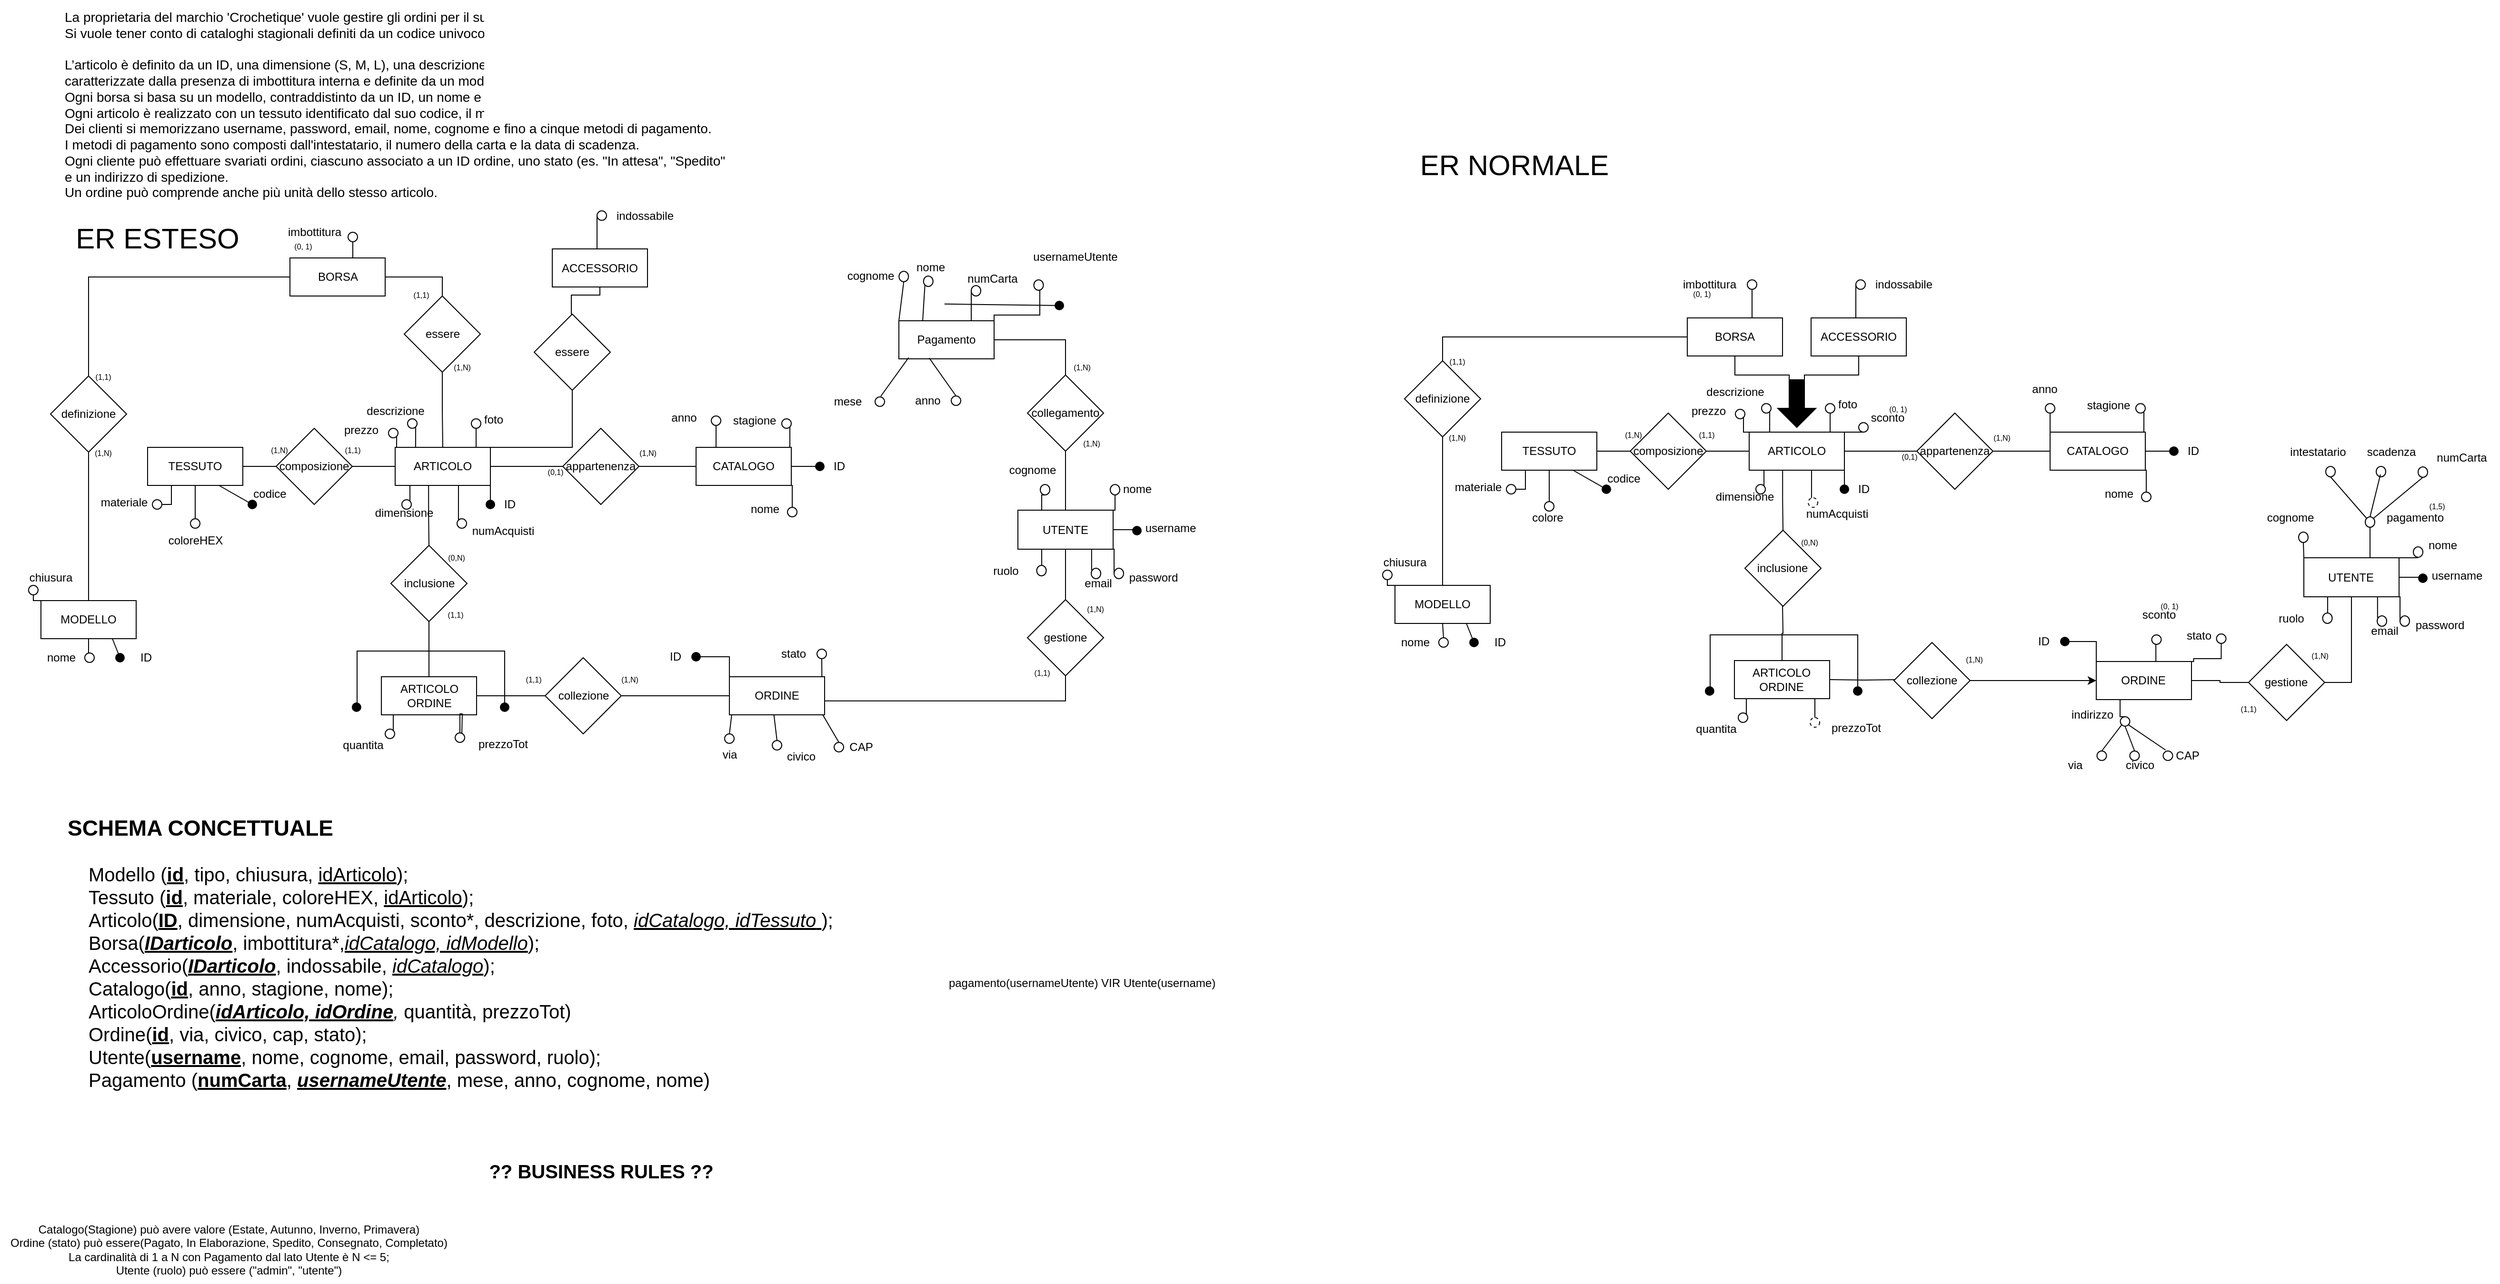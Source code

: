 <mxfile version="26.2.2">
  <diagram name="Pagina-1" id="xXDUhA1cTyPcn6yYdcTW">
    <mxGraphModel dx="1234" dy="1381" grid="1" gridSize="10" guides="1" tooltips="1" connect="1" arrows="1" fold="1" page="1" pageScale="1" pageWidth="827" pageHeight="1169" math="0" shadow="0">
      <root>
        <mxCell id="0" />
        <mxCell id="1" parent="0" />
        <mxCell id="b8Xn-FrnnSBAFmYbfaQa-20" style="edgeStyle=orthogonalEdgeStyle;rounded=0;orthogonalLoop=1;jettySize=auto;html=1;exitX=0;exitY=0.5;exitDx=0;exitDy=0;entryX=0.5;entryY=0;entryDx=0;entryDy=0;endArrow=none;endFill=0;" parent="1" source="b8Xn-FrnnSBAFmYbfaQa-10" target="b8Xn-FrnnSBAFmYbfaQa-19" edge="1">
          <mxGeometry relative="1" as="geometry" />
        </mxCell>
        <mxCell id="b8Xn-FrnnSBAFmYbfaQa-26" style="edgeStyle=orthogonalEdgeStyle;rounded=0;orthogonalLoop=1;jettySize=auto;html=1;exitX=0.5;exitY=1;exitDx=0;exitDy=0;entryX=0.5;entryY=0;entryDx=0;entryDy=0;endArrow=none;endFill=0;" parent="1" source="b8Xn-FrnnSBAFmYbfaQa-19" target="b8Xn-FrnnSBAFmYbfaQa-21" edge="1">
          <mxGeometry relative="1" as="geometry" />
        </mxCell>
        <mxCell id="b8Xn-FrnnSBAFmYbfaQa-19" value="definizione" style="rhombus;whiteSpace=wrap;html=1;" parent="1" vertex="1">
          <mxGeometry x="43" y="115" width="80" height="80" as="geometry" />
        </mxCell>
        <mxCell id="0vcL2J3cAX6hdxeKRtYv-9" style="edgeStyle=orthogonalEdgeStyle;rounded=0;orthogonalLoop=1;jettySize=auto;html=1;exitX=0;exitY=0;exitDx=0;exitDy=0;entryX=0.5;entryY=1;entryDx=0;entryDy=0;endArrow=none;startFill=0;" parent="1" source="b8Xn-FrnnSBAFmYbfaQa-21" target="b8Xn-FrnnSBAFmYbfaQa-103" edge="1">
          <mxGeometry relative="1" as="geometry" />
        </mxCell>
        <mxCell id="b8Xn-FrnnSBAFmYbfaQa-21" value="MODELLO" style="whiteSpace=wrap;html=1;align=center;" parent="1" vertex="1">
          <mxGeometry x="33" y="351" width="100" height="40" as="geometry" />
        </mxCell>
        <mxCell id="b8Xn-FrnnSBAFmYbfaQa-33" style="edgeStyle=orthogonalEdgeStyle;rounded=0;orthogonalLoop=1;jettySize=auto;html=1;exitX=0.5;exitY=0;exitDx=0;exitDy=0;entryX=0.5;entryY=1;entryDx=0;entryDy=0;endArrow=none;endFill=0;" parent="1" source="b8Xn-FrnnSBAFmYbfaQa-29" target="b8Xn-FrnnSBAFmYbfaQa-21" edge="1">
          <mxGeometry relative="1" as="geometry" />
        </mxCell>
        <mxCell id="b8Xn-FrnnSBAFmYbfaQa-29" value="" style="ellipse;whiteSpace=wrap;html=1;aspect=fixed;" parent="1" vertex="1">
          <mxGeometry x="79" y="406" width="10" height="10" as="geometry" />
        </mxCell>
        <mxCell id="b8Xn-FrnnSBAFmYbfaQa-22" value="ID" style="text;html=1;align=center;verticalAlign=middle;resizable=0;points=[];autosize=1;strokeColor=none;fillColor=none;container=0;" parent="1" vertex="1">
          <mxGeometry x="123.003" y="396" width="40" height="30" as="geometry" />
        </mxCell>
        <mxCell id="b8Xn-FrnnSBAFmYbfaQa-23" value="" style="shape=waypoint;sketch=0;size=6;pointerEvents=1;points=[];fillColor=none;resizable=1;rotatable=1;perimeter=centerPerimeter;snapToPoint=1;perimeterSpacing=0;strokeWidth=3;movable=1;deletable=1;editable=1;locked=0;connectable=1;container=0;" parent="1" vertex="1">
          <mxGeometry x="106" y="401" width="20" height="20" as="geometry" />
        </mxCell>
        <mxCell id="b8Xn-FrnnSBAFmYbfaQa-24" value="" style="endArrow=none;html=1;rounded=0;entryX=0.378;entryY=0.683;entryDx=0;entryDy=0;entryPerimeter=0;movable=1;resizable=1;rotatable=1;deletable=1;editable=1;locked=0;connectable=1;exitX=0.75;exitY=1;exitDx=0;exitDy=0;" parent="1" source="b8Xn-FrnnSBAFmYbfaQa-21" target="b8Xn-FrnnSBAFmYbfaQa-23" edge="1">
          <mxGeometry width="50" height="50" relative="1" as="geometry">
            <mxPoint x="129.556" y="401" as="sourcePoint" />
            <mxPoint x="222.889" y="446" as="targetPoint" />
          </mxGeometry>
        </mxCell>
        <mxCell id="b8Xn-FrnnSBAFmYbfaQa-32" value="nome" style="text;html=1;align=center;verticalAlign=middle;resizable=0;points=[];autosize=1;strokeColor=none;fillColor=none;container=0;" parent="1" vertex="1">
          <mxGeometry x="29.003" y="396" width="50" height="30" as="geometry" />
        </mxCell>
        <mxCell id="b8Xn-FrnnSBAFmYbfaQa-67" style="edgeStyle=orthogonalEdgeStyle;rounded=0;orthogonalLoop=1;jettySize=auto;html=1;exitX=1;exitY=1;exitDx=0;exitDy=0;entryX=0.5;entryY=0;entryDx=0;entryDy=0;endArrow=none;endFill=0;" parent="1" source="b8Xn-FrnnSBAFmYbfaQa-41" target="b8Xn-FrnnSBAFmYbfaQa-63" edge="1">
          <mxGeometry relative="1" as="geometry" />
        </mxCell>
        <mxCell id="b8Xn-FrnnSBAFmYbfaQa-68" style="edgeStyle=orthogonalEdgeStyle;rounded=0;orthogonalLoop=1;jettySize=auto;html=1;exitX=1;exitY=0;exitDx=0;exitDy=0;entryX=1;entryY=1;entryDx=0;entryDy=0;endArrow=none;endFill=0;" parent="1" source="b8Xn-FrnnSBAFmYbfaQa-41" target="b8Xn-FrnnSBAFmYbfaQa-59" edge="1">
          <mxGeometry relative="1" as="geometry" />
        </mxCell>
        <mxCell id="xT01GmGeZ93tLS56kgjD-8" style="edgeStyle=orthogonalEdgeStyle;rounded=0;orthogonalLoop=1;jettySize=auto;html=1;exitX=0.25;exitY=0;exitDx=0;exitDy=0;entryX=0.5;entryY=1;entryDx=0;entryDy=0;endArrow=none;startFill=0;" edge="1" parent="1" source="b8Xn-FrnnSBAFmYbfaQa-41" target="xT01GmGeZ93tLS56kgjD-7">
          <mxGeometry relative="1" as="geometry" />
        </mxCell>
        <mxCell id="b8Xn-FrnnSBAFmYbfaQa-41" value="CATALOGO" style="whiteSpace=wrap;html=1;align=center;" parent="1" vertex="1">
          <mxGeometry x="721" y="190" width="100" height="40" as="geometry" />
        </mxCell>
        <mxCell id="b8Xn-FrnnSBAFmYbfaQa-49" style="edgeStyle=orthogonalEdgeStyle;rounded=0;orthogonalLoop=1;jettySize=auto;html=1;exitX=1;exitY=0.5;exitDx=0;exitDy=0;entryX=0;entryY=0.5;entryDx=0;entryDy=0;endArrow=none;endFill=0;" parent="1" source="b8Xn-FrnnSBAFmYbfaQa-47" target="b8Xn-FrnnSBAFmYbfaQa-41" edge="1">
          <mxGeometry relative="1" as="geometry" />
        </mxCell>
        <mxCell id="b8Xn-FrnnSBAFmYbfaQa-51" style="edgeStyle=orthogonalEdgeStyle;rounded=0;orthogonalLoop=1;jettySize=auto;html=1;exitX=0;exitY=0.5;exitDx=0;exitDy=0;entryX=1;entryY=0.5;entryDx=0;entryDy=0;endArrow=none;endFill=0;" parent="1" source="b8Xn-FrnnSBAFmYbfaQa-47" target="b8Xn-FrnnSBAFmYbfaQa-18" edge="1">
          <mxGeometry relative="1" as="geometry" />
        </mxCell>
        <mxCell id="b8Xn-FrnnSBAFmYbfaQa-47" value="appartenenza" style="rhombus;whiteSpace=wrap;html=1;" parent="1" vertex="1">
          <mxGeometry x="581" y="170" width="80" height="80" as="geometry" />
        </mxCell>
        <mxCell id="b8Xn-FrnnSBAFmYbfaQa-198" style="edgeStyle=orthogonalEdgeStyle;rounded=0;orthogonalLoop=1;jettySize=auto;html=1;exitX=0.5;exitY=0;exitDx=0;exitDy=0;entryX=0;entryY=0.5;entryDx=0;entryDy=0;endArrow=none;endFill=0;" parent="1" source="b8Xn-FrnnSBAFmYbfaQa-1" target="b8Xn-FrnnSBAFmYbfaQa-194" edge="1">
          <mxGeometry relative="1" as="geometry" />
        </mxCell>
        <mxCell id="b8Xn-FrnnSBAFmYbfaQa-1" value="ACCESSORIO" style="whiteSpace=wrap;html=1;align=center;" parent="1" vertex="1">
          <mxGeometry x="570" y="-18.5" width="100" height="40" as="geometry" />
        </mxCell>
        <mxCell id="b8Xn-FrnnSBAFmYbfaQa-189" style="edgeStyle=orthogonalEdgeStyle;rounded=0;orthogonalLoop=1;jettySize=auto;html=1;exitX=0.75;exitY=0;exitDx=0;exitDy=0;entryX=0.5;entryY=1;entryDx=0;entryDy=0;endArrow=none;endFill=0;" parent="1" source="b8Xn-FrnnSBAFmYbfaQa-10" target="b8Xn-FrnnSBAFmYbfaQa-187" edge="1">
          <mxGeometry relative="1" as="geometry" />
        </mxCell>
        <mxCell id="xT01GmGeZ93tLS56kgjD-106" style="edgeStyle=orthogonalEdgeStyle;rounded=0;orthogonalLoop=1;jettySize=auto;html=1;exitX=1;exitY=0.5;exitDx=0;exitDy=0;entryX=0.5;entryY=0;entryDx=0;entryDy=0;endArrow=none;startFill=0;" edge="1" parent="1" source="b8Xn-FrnnSBAFmYbfaQa-10" target="xT01GmGeZ93tLS56kgjD-98">
          <mxGeometry relative="1" as="geometry" />
        </mxCell>
        <mxCell id="b8Xn-FrnnSBAFmYbfaQa-10" value="BORSA" style="whiteSpace=wrap;html=1;align=center;" parent="1" vertex="1">
          <mxGeometry x="294.5" y="-9" width="100" height="40" as="geometry" />
        </mxCell>
        <mxCell id="b8Xn-FrnnSBAFmYbfaQa-38" style="edgeStyle=orthogonalEdgeStyle;rounded=0;orthogonalLoop=1;jettySize=auto;html=1;exitX=0.25;exitY=1;exitDx=0;exitDy=0;entryX=1;entryY=0;entryDx=0;entryDy=0;endArrow=none;endFill=0;" parent="1" source="b8Xn-FrnnSBAFmYbfaQa-18" target="b8Xn-FrnnSBAFmYbfaQa-34" edge="1">
          <mxGeometry relative="1" as="geometry" />
        </mxCell>
        <mxCell id="b8Xn-FrnnSBAFmYbfaQa-83" style="edgeStyle=orthogonalEdgeStyle;rounded=0;orthogonalLoop=1;jettySize=auto;html=1;exitX=0.25;exitY=0;exitDx=0;exitDy=0;entryX=1;entryY=1;entryDx=0;entryDy=0;endArrow=none;endFill=0;" parent="1" source="b8Xn-FrnnSBAFmYbfaQa-18" target="b8Xn-FrnnSBAFmYbfaQa-81" edge="1">
          <mxGeometry relative="1" as="geometry" />
        </mxCell>
        <mxCell id="b8Xn-FrnnSBAFmYbfaQa-88" style="edgeStyle=orthogonalEdgeStyle;rounded=0;orthogonalLoop=1;jettySize=auto;html=1;exitX=1;exitY=0;exitDx=0;exitDy=0;entryX=0.5;entryY=1;entryDx=0;entryDy=0;endArrow=none;endFill=0;" parent="1" source="b8Xn-FrnnSBAFmYbfaQa-18" target="b8Xn-FrnnSBAFmYbfaQa-84" edge="1">
          <mxGeometry relative="1" as="geometry" />
        </mxCell>
        <mxCell id="b8Xn-FrnnSBAFmYbfaQa-107" style="edgeStyle=orthogonalEdgeStyle;rounded=0;orthogonalLoop=1;jettySize=auto;html=1;exitX=0.351;exitY=1.014;exitDx=0;exitDy=0;entryX=0.5;entryY=0;entryDx=0;entryDy=0;endArrow=none;endFill=0;exitPerimeter=0;" parent="1" source="b8Xn-FrnnSBAFmYbfaQa-18" target="b8Xn-FrnnSBAFmYbfaQa-106" edge="1">
          <mxGeometry relative="1" as="geometry" />
        </mxCell>
        <mxCell id="b8Xn-FrnnSBAFmYbfaQa-182" style="edgeStyle=orthogonalEdgeStyle;rounded=0;orthogonalLoop=1;jettySize=auto;html=1;exitX=0.75;exitY=1;exitDx=0;exitDy=0;entryX=0;entryY=0;entryDx=0;entryDy=0;endArrow=none;endFill=0;" parent="1" source="xT01GmGeZ93tLS56kgjD-95" edge="1">
          <mxGeometry relative="1" as="geometry">
            <mxPoint x="473.964" y="264.464" as="targetPoint" />
          </mxGeometry>
        </mxCell>
        <mxCell id="xT01GmGeZ93tLS56kgjD-11" style="edgeStyle=orthogonalEdgeStyle;rounded=0;orthogonalLoop=1;jettySize=auto;html=1;exitX=0;exitY=0;exitDx=0;exitDy=0;entryX=1;entryY=1;entryDx=0;entryDy=0;endArrow=none;startFill=0;" edge="1" parent="1" source="b8Xn-FrnnSBAFmYbfaQa-18" target="xT01GmGeZ93tLS56kgjD-10">
          <mxGeometry relative="1" as="geometry" />
        </mxCell>
        <mxCell id="b8Xn-FrnnSBAFmYbfaQa-18" value="ARTICOLO" style="whiteSpace=wrap;html=1;align=center;" parent="1" vertex="1">
          <mxGeometry x="405" y="190" width="100" height="40" as="geometry" />
        </mxCell>
        <mxCell id="b8Xn-FrnnSBAFmYbfaQa-34" value="" style="ellipse;whiteSpace=wrap;html=1;aspect=fixed;" parent="1" vertex="1">
          <mxGeometry x="412" y="245" width="10" height="10" as="geometry" />
        </mxCell>
        <mxCell id="b8Xn-FrnnSBAFmYbfaQa-35" value="ID" style="text;html=1;align=center;verticalAlign=middle;resizable=0;points=[];autosize=1;strokeColor=none;fillColor=none;container=0;" parent="1" vertex="1">
          <mxGeometry x="505.003" y="235" width="40" height="30" as="geometry" />
        </mxCell>
        <mxCell id="b8Xn-FrnnSBAFmYbfaQa-36" value="" style="shape=waypoint;sketch=0;size=6;pointerEvents=1;points=[];fillColor=none;resizable=1;rotatable=1;perimeter=centerPerimeter;snapToPoint=1;perimeterSpacing=0;strokeWidth=3;movable=1;deletable=1;editable=1;locked=0;connectable=1;container=0;" parent="1" vertex="1">
          <mxGeometry x="495" y="240" width="20" height="20" as="geometry" />
        </mxCell>
        <mxCell id="b8Xn-FrnnSBAFmYbfaQa-37" style="edgeStyle=orthogonalEdgeStyle;rounded=0;orthogonalLoop=1;jettySize=auto;html=1;exitX=0.75;exitY=1;exitDx=0;exitDy=0;entryX=0.17;entryY=0.8;entryDx=0;entryDy=0;entryPerimeter=0;endArrow=none;endFill=0;" parent="1" source="b8Xn-FrnnSBAFmYbfaQa-18" target="b8Xn-FrnnSBAFmYbfaQa-36" edge="1">
          <mxGeometry relative="1" as="geometry" />
        </mxCell>
        <mxCell id="b8Xn-FrnnSBAFmYbfaQa-39" value="dimensione" style="text;html=1;align=center;verticalAlign=middle;resizable=0;points=[];autosize=1;strokeColor=none;fillColor=none;container=0;" parent="1" vertex="1">
          <mxGeometry x="374.003" y="244" width="80" height="30" as="geometry" />
        </mxCell>
        <mxCell id="b8Xn-FrnnSBAFmYbfaQa-52" value="ID" style="text;html=1;align=center;verticalAlign=middle;resizable=0;points=[];autosize=1;strokeColor=none;fillColor=none;container=0;" parent="1" vertex="1">
          <mxGeometry x="851.003" y="195" width="40" height="30" as="geometry" />
        </mxCell>
        <mxCell id="b8Xn-FrnnSBAFmYbfaQa-53" value="" style="shape=waypoint;sketch=0;size=6;pointerEvents=1;points=[];fillColor=none;resizable=1;rotatable=1;perimeter=centerPerimeter;snapToPoint=1;perimeterSpacing=0;strokeWidth=3;movable=1;deletable=1;editable=1;locked=0;connectable=1;container=0;" parent="1" vertex="1">
          <mxGeometry x="841" y="200" width="20" height="20" as="geometry" />
        </mxCell>
        <mxCell id="b8Xn-FrnnSBAFmYbfaQa-54" style="edgeStyle=orthogonalEdgeStyle;rounded=0;orthogonalLoop=1;jettySize=auto;html=1;exitX=1;exitY=0.5;exitDx=0;exitDy=0;entryX=0.24;entryY=0.48;entryDx=0;entryDy=0;entryPerimeter=0;endArrow=none;endFill=0;" parent="1" source="b8Xn-FrnnSBAFmYbfaQa-41" target="b8Xn-FrnnSBAFmYbfaQa-53" edge="1">
          <mxGeometry relative="1" as="geometry" />
        </mxCell>
        <mxCell id="b8Xn-FrnnSBAFmYbfaQa-58" value="stagione" style="text;html=1;align=center;verticalAlign=middle;resizable=0;points=[];autosize=1;strokeColor=none;fillColor=none;container=0;" parent="1" vertex="1">
          <mxGeometry x="747.003" y="147" width="70" height="30" as="geometry" />
        </mxCell>
        <mxCell id="b8Xn-FrnnSBAFmYbfaQa-59" value="" style="ellipse;whiteSpace=wrap;html=1;aspect=fixed;" parent="1" vertex="1">
          <mxGeometry x="811" y="160" width="10" height="10" as="geometry" />
        </mxCell>
        <mxCell id="b8Xn-FrnnSBAFmYbfaQa-62" value="nome" style="text;html=1;align=center;verticalAlign=middle;resizable=0;points=[];autosize=1;strokeColor=none;fillColor=none;container=0;" parent="1" vertex="1">
          <mxGeometry x="768.003" y="240" width="50" height="30" as="geometry" />
        </mxCell>
        <mxCell id="b8Xn-FrnnSBAFmYbfaQa-63" value="" style="ellipse;whiteSpace=wrap;html=1;aspect=fixed;" parent="1" vertex="1">
          <mxGeometry x="817" y="253" width="10" height="10" as="geometry" />
        </mxCell>
        <mxCell id="0vcL2J3cAX6hdxeKRtYv-11" style="edgeStyle=orthogonalEdgeStyle;rounded=0;orthogonalLoop=1;jettySize=auto;html=1;exitX=0.5;exitY=1;exitDx=0;exitDy=0;entryX=0.5;entryY=0;entryDx=0;entryDy=0;endArrow=none;startFill=0;" parent="1" source="xT01GmGeZ93tLS56kgjD-12" edge="1">
          <mxGeometry relative="1" as="geometry">
            <mxPoint x="195" y="265" as="targetPoint" />
          </mxGeometry>
        </mxCell>
        <mxCell id="b8Xn-FrnnSBAFmYbfaQa-69" value="TESSUTO" style="whiteSpace=wrap;html=1;align=center;" parent="1" vertex="1">
          <mxGeometry x="145" y="190" width="100" height="40" as="geometry" />
        </mxCell>
        <mxCell id="0vcL2J3cAX6hdxeKRtYv-6" style="edgeStyle=orthogonalEdgeStyle;rounded=0;orthogonalLoop=1;jettySize=auto;html=1;exitX=0;exitY=0.5;exitDx=0;exitDy=0;entryX=0.25;entryY=1;entryDx=0;entryDy=0;endArrow=none;startFill=0;" parent="1" source="b8Xn-FrnnSBAFmYbfaQa-71" target="b8Xn-FrnnSBAFmYbfaQa-69" edge="1">
          <mxGeometry relative="1" as="geometry" />
        </mxCell>
        <mxCell id="b8Xn-FrnnSBAFmYbfaQa-71" value="" style="ellipse;whiteSpace=wrap;html=1;aspect=fixed;" parent="1" vertex="1">
          <mxGeometry x="150" y="245" width="10" height="10" as="geometry" />
        </mxCell>
        <mxCell id="b8Xn-FrnnSBAFmYbfaQa-72" value="codice" style="text;html=1;align=center;verticalAlign=middle;resizable=0;points=[];autosize=1;strokeColor=none;fillColor=none;container=0;" parent="1" vertex="1">
          <mxGeometry x="243.003" y="224" width="60" height="30" as="geometry" />
        </mxCell>
        <mxCell id="b8Xn-FrnnSBAFmYbfaQa-73" value="" style="shape=waypoint;sketch=0;size=6;pointerEvents=1;points=[];fillColor=none;resizable=1;rotatable=1;perimeter=centerPerimeter;snapToPoint=1;perimeterSpacing=0;strokeWidth=3;movable=1;deletable=1;editable=1;locked=0;connectable=1;container=0;" parent="1" vertex="1">
          <mxGeometry x="245" y="240" width="20" height="20" as="geometry" />
        </mxCell>
        <mxCell id="b8Xn-FrnnSBAFmYbfaQa-74" value="" style="endArrow=none;html=1;rounded=0;entryX=0.378;entryY=0.683;entryDx=0;entryDy=0;entryPerimeter=0;movable=1;resizable=1;rotatable=1;deletable=1;editable=1;locked=0;connectable=1;exitX=0.75;exitY=1;exitDx=0;exitDy=0;" parent="1" source="b8Xn-FrnnSBAFmYbfaQa-69" target="b8Xn-FrnnSBAFmYbfaQa-73" edge="1">
          <mxGeometry width="50" height="50" relative="1" as="geometry">
            <mxPoint x="240.556" y="240" as="sourcePoint" />
            <mxPoint x="333.889" y="285" as="targetPoint" />
          </mxGeometry>
        </mxCell>
        <mxCell id="b8Xn-FrnnSBAFmYbfaQa-75" value="materiale" style="text;html=1;align=center;verticalAlign=middle;resizable=0;points=[];autosize=1;strokeColor=none;fillColor=none;container=0;" parent="1" vertex="1">
          <mxGeometry x="85.003" y="233" width="70" height="30" as="geometry" />
        </mxCell>
        <mxCell id="b8Xn-FrnnSBAFmYbfaQa-81" value="" style="ellipse;whiteSpace=wrap;html=1;aspect=fixed;" parent="1" vertex="1">
          <mxGeometry x="418" y="160" width="10" height="10" as="geometry" />
        </mxCell>
        <mxCell id="b8Xn-FrnnSBAFmYbfaQa-82" value="descrizione" style="text;html=1;align=center;verticalAlign=middle;resizable=0;points=[];autosize=1;strokeColor=none;fillColor=none;container=0;" parent="1" vertex="1">
          <mxGeometry x="365.003" y="137" width="80" height="30" as="geometry" />
        </mxCell>
        <mxCell id="b8Xn-FrnnSBAFmYbfaQa-84" value="" style="ellipse;whiteSpace=wrap;html=1;aspect=fixed;" parent="1" vertex="1">
          <mxGeometry x="485" y="160" width="10" height="10" as="geometry" />
        </mxCell>
        <mxCell id="b8Xn-FrnnSBAFmYbfaQa-85" value="foto" style="text;html=1;align=center;verticalAlign=middle;resizable=0;points=[];autosize=1;strokeColor=none;fillColor=none;container=0;" parent="1" vertex="1">
          <mxGeometry x="488.003" y="146" width="40" height="30" as="geometry" />
        </mxCell>
        <mxCell id="b8Xn-FrnnSBAFmYbfaQa-91" style="edgeStyle=orthogonalEdgeStyle;rounded=0;orthogonalLoop=1;jettySize=auto;html=1;exitX=0;exitY=0.5;exitDx=0;exitDy=0;entryX=1;entryY=0.5;entryDx=0;entryDy=0;endArrow=none;endFill=0;" parent="1" source="b8Xn-FrnnSBAFmYbfaQa-89" target="b8Xn-FrnnSBAFmYbfaQa-69" edge="1">
          <mxGeometry relative="1" as="geometry" />
        </mxCell>
        <mxCell id="b8Xn-FrnnSBAFmYbfaQa-92" style="edgeStyle=orthogonalEdgeStyle;rounded=0;orthogonalLoop=1;jettySize=auto;html=1;exitX=1;exitY=0.5;exitDx=0;exitDy=0;entryX=0;entryY=0.5;entryDx=0;entryDy=0;endArrow=none;endFill=0;" parent="1" source="b8Xn-FrnnSBAFmYbfaQa-89" target="b8Xn-FrnnSBAFmYbfaQa-18" edge="1">
          <mxGeometry relative="1" as="geometry" />
        </mxCell>
        <mxCell id="b8Xn-FrnnSBAFmYbfaQa-89" value="composizione" style="rhombus;whiteSpace=wrap;html=1;" parent="1" vertex="1">
          <mxGeometry x="280" y="170" width="80" height="80" as="geometry" />
        </mxCell>
        <mxCell id="b8Xn-FrnnSBAFmYbfaQa-94" value="&lt;font style=&quot;font-size: 8px;&quot;&gt;(1,N)&lt;/font&gt;" style="text;html=1;align=center;verticalAlign=middle;resizable=0;points=[];autosize=1;strokeColor=none;fillColor=none;" parent="1" vertex="1">
          <mxGeometry x="263" y="177" width="40" height="30" as="geometry" />
        </mxCell>
        <mxCell id="b8Xn-FrnnSBAFmYbfaQa-95" value="&lt;font style=&quot;font-size: 8px;&quot;&gt;(1,1)&lt;/font&gt;" style="text;html=1;align=center;verticalAlign=middle;resizable=0;points=[];autosize=1;strokeColor=none;fillColor=none;" parent="1" vertex="1">
          <mxGeometry x="340" y="177" width="40" height="30" as="geometry" />
        </mxCell>
        <mxCell id="b8Xn-FrnnSBAFmYbfaQa-96" value="&lt;font style=&quot;font-size: 8px;&quot;&gt;(0,1)&lt;/font&gt;" style="text;html=1;align=center;verticalAlign=middle;resizable=0;points=[];autosize=1;strokeColor=none;fillColor=none;" parent="1" vertex="1">
          <mxGeometry x="553" y="200" width="40" height="30" as="geometry" />
        </mxCell>
        <mxCell id="b8Xn-FrnnSBAFmYbfaQa-97" value="&lt;font style=&quot;font-size: 8px;&quot;&gt;(1,N)&lt;/font&gt;" style="text;html=1;align=center;verticalAlign=middle;resizable=0;points=[];autosize=1;strokeColor=none;fillColor=none;" parent="1" vertex="1">
          <mxGeometry x="650" y="180" width="40" height="30" as="geometry" />
        </mxCell>
        <mxCell id="b8Xn-FrnnSBAFmYbfaQa-98" value="&lt;font style=&quot;font-size: 8px;&quot;&gt;(1,N)&lt;/font&gt;" style="text;html=1;align=center;verticalAlign=middle;resizable=0;points=[];autosize=1;strokeColor=none;fillColor=none;" parent="1" vertex="1">
          <mxGeometry x="78" y="180" width="40" height="30" as="geometry" />
        </mxCell>
        <mxCell id="b8Xn-FrnnSBAFmYbfaQa-99" value="&lt;font style=&quot;font-size: 8px;&quot;&gt;(1,1)&lt;/font&gt;" style="text;html=1;align=center;verticalAlign=middle;resizable=0;points=[];autosize=1;strokeColor=none;fillColor=none;" parent="1" vertex="1">
          <mxGeometry x="78" y="100" width="40" height="30" as="geometry" />
        </mxCell>
        <mxCell id="b8Xn-FrnnSBAFmYbfaQa-103" value="" style="ellipse;whiteSpace=wrap;html=1;aspect=fixed;" parent="1" vertex="1">
          <mxGeometry x="20" y="335" width="10" height="10" as="geometry" />
        </mxCell>
        <mxCell id="b8Xn-FrnnSBAFmYbfaQa-104" value="chiusura" style="text;html=1;align=center;verticalAlign=middle;resizable=0;points=[];autosize=1;strokeColor=none;fillColor=none;container=0;" parent="1" vertex="1">
          <mxGeometry x="8.003" y="312" width="70" height="30" as="geometry" />
        </mxCell>
        <mxCell id="b8Xn-FrnnSBAFmYbfaQa-200" style="edgeStyle=orthogonalEdgeStyle;rounded=0;orthogonalLoop=1;jettySize=auto;html=1;exitX=0.5;exitY=1;exitDx=0;exitDy=0;entryX=0.5;entryY=0;entryDx=0;entryDy=0;endArrow=none;endFill=0;" parent="1" source="b8Xn-FrnnSBAFmYbfaQa-106" target="b8Xn-FrnnSBAFmYbfaQa-199" edge="1">
          <mxGeometry relative="1" as="geometry" />
        </mxCell>
        <mxCell id="b8Xn-FrnnSBAFmYbfaQa-106" value="inclusione" style="rhombus;whiteSpace=wrap;html=1;" parent="1" vertex="1">
          <mxGeometry x="400.5" y="293" width="80" height="80" as="geometry" />
        </mxCell>
        <mxCell id="b8Xn-FrnnSBAFmYbfaQa-119" style="edgeStyle=orthogonalEdgeStyle;rounded=0;orthogonalLoop=1;jettySize=auto;html=1;exitX=1;exitY=0;exitDx=0;exitDy=0;entryX=0.5;entryY=1;entryDx=0;entryDy=0;endArrow=none;endFill=0;" parent="1" source="b8Xn-FrnnSBAFmYbfaQa-109" target="b8Xn-FrnnSBAFmYbfaQa-110" edge="1">
          <mxGeometry relative="1" as="geometry" />
        </mxCell>
        <mxCell id="b8Xn-FrnnSBAFmYbfaQa-174" style="edgeStyle=orthogonalEdgeStyle;rounded=0;orthogonalLoop=1;jettySize=auto;html=1;exitX=1;exitY=1;exitDx=0;exitDy=0;entryX=0;entryY=0.5;entryDx=0;entryDy=0;endArrow=none;endFill=0;" parent="1" source="b8Xn-FrnnSBAFmYbfaQa-109" target="b8Xn-FrnnSBAFmYbfaQa-171" edge="1">
          <mxGeometry relative="1" as="geometry" />
        </mxCell>
        <mxCell id="b8Xn-FrnnSBAFmYbfaQa-109" value="UTENTE" style="whiteSpace=wrap;html=1;align=center;" parent="1" vertex="1">
          <mxGeometry x="1059" y="256" width="100" height="41" as="geometry" />
        </mxCell>
        <mxCell id="b8Xn-FrnnSBAFmYbfaQa-110" value="" style="ellipse;whiteSpace=wrap;html=1;aspect=fixed;" parent="1" vertex="1">
          <mxGeometry x="1156" y="229" width="10" height="11" as="geometry" />
        </mxCell>
        <mxCell id="b8Xn-FrnnSBAFmYbfaQa-111" value="nome" style="text;html=1;align=center;verticalAlign=middle;resizable=0;points=[];autosize=1;strokeColor=none;fillColor=none;container=0;" parent="1" vertex="1">
          <mxGeometry x="1159.003" y="219" width="50" height="30" as="geometry" />
        </mxCell>
        <mxCell id="b8Xn-FrnnSBAFmYbfaQa-112" value="" style="ellipse;whiteSpace=wrap;html=1;aspect=fixed;" parent="1" vertex="1">
          <mxGeometry x="1082.5" y="229" width="10" height="11" as="geometry" />
        </mxCell>
        <mxCell id="b8Xn-FrnnSBAFmYbfaQa-113" value="cognome" style="text;html=1;align=center;verticalAlign=middle;resizable=0;points=[];autosize=1;strokeColor=none;fillColor=none;container=0;" parent="1" vertex="1">
          <mxGeometry x="1038.503" y="199" width="70" height="30" as="geometry" />
        </mxCell>
        <mxCell id="b8Xn-FrnnSBAFmYbfaQa-118" style="edgeStyle=orthogonalEdgeStyle;rounded=0;orthogonalLoop=1;jettySize=auto;html=1;exitX=0.5;exitY=1;exitDx=0;exitDy=0;entryX=0.25;entryY=0;entryDx=0;entryDy=0;endArrow=none;endFill=0;" parent="1" source="b8Xn-FrnnSBAFmYbfaQa-112" target="b8Xn-FrnnSBAFmYbfaQa-109" edge="1">
          <mxGeometry relative="1" as="geometry" />
        </mxCell>
        <mxCell id="b8Xn-FrnnSBAFmYbfaQa-121" value="" style="shape=waypoint;sketch=0;size=6;pointerEvents=1;points=[];fillColor=none;resizable=1;rotatable=1;perimeter=centerPerimeter;snapToPoint=1;perimeterSpacing=0;strokeWidth=3;movable=1;deletable=1;editable=1;locked=0;connectable=1;container=0;" parent="1" vertex="1">
          <mxGeometry x="1174" y="267" width="20" height="21" as="geometry" />
        </mxCell>
        <mxCell id="b8Xn-FrnnSBAFmYbfaQa-122" value="username" style="text;html=1;align=center;verticalAlign=middle;resizable=0;points=[];autosize=1;strokeColor=none;fillColor=none;container=0;" parent="1" vertex="1">
          <mxGeometry x="1179.003" y="260" width="80" height="30" as="geometry" />
        </mxCell>
        <mxCell id="b8Xn-FrnnSBAFmYbfaQa-123" style="edgeStyle=orthogonalEdgeStyle;rounded=0;orthogonalLoop=1;jettySize=auto;html=1;exitX=1;exitY=0.5;exitDx=0;exitDy=0;entryX=0.319;entryY=0.498;entryDx=0;entryDy=0;entryPerimeter=0;endArrow=none;endFill=0;" parent="1" source="b8Xn-FrnnSBAFmYbfaQa-109" target="b8Xn-FrnnSBAFmYbfaQa-121" edge="1">
          <mxGeometry relative="1" as="geometry" />
        </mxCell>
        <mxCell id="b8Xn-FrnnSBAFmYbfaQa-170" value="" style="ellipse;whiteSpace=wrap;html=1;aspect=fixed;" parent="1" vertex="1">
          <mxGeometry x="1136" y="317" width="10" height="11" as="geometry" />
        </mxCell>
        <mxCell id="b8Xn-FrnnSBAFmYbfaQa-171" value="" style="ellipse;whiteSpace=wrap;html=1;aspect=fixed;" parent="1" vertex="1">
          <mxGeometry x="1160" y="317" width="10" height="11" as="geometry" />
        </mxCell>
        <mxCell id="b8Xn-FrnnSBAFmYbfaQa-172" value="email" style="text;html=1;align=center;verticalAlign=middle;resizable=0;points=[];autosize=1;strokeColor=none;fillColor=none;container=0;" parent="1" vertex="1">
          <mxGeometry x="1118.003" y="318" width="50" height="30" as="geometry" />
        </mxCell>
        <mxCell id="b8Xn-FrnnSBAFmYbfaQa-173" value="password" style="text;html=1;align=center;verticalAlign=middle;resizable=0;points=[];autosize=1;strokeColor=none;fillColor=none;container=0;" parent="1" vertex="1">
          <mxGeometry x="1166.003" y="312" width="70" height="30" as="geometry" />
        </mxCell>
        <mxCell id="b8Xn-FrnnSBAFmYbfaQa-176" style="edgeStyle=orthogonalEdgeStyle;rounded=0;orthogonalLoop=1;jettySize=auto;html=1;exitX=0;exitY=0;exitDx=0;exitDy=0;entryX=0.414;entryY=1.021;entryDx=0;entryDy=0;entryPerimeter=0;endArrow=none;endFill=0;" parent="1" source="b8Xn-FrnnSBAFmYbfaQa-170" edge="1">
          <mxGeometry relative="1" as="geometry">
            <mxPoint x="1149" y="317" as="sourcePoint" />
            <mxPoint x="1136.4" y="296.84" as="targetPoint" />
          </mxGeometry>
        </mxCell>
        <mxCell id="b8Xn-FrnnSBAFmYbfaQa-177" value="&lt;font style=&quot;font-size: 8px;&quot;&gt;(1,1)&lt;/font&gt;" style="text;html=1;align=center;verticalAlign=middle;resizable=0;points=[];autosize=1;strokeColor=none;fillColor=none;" parent="1" vertex="1">
          <mxGeometry x="448" y="350" width="40" height="30" as="geometry" />
        </mxCell>
        <mxCell id="b8Xn-FrnnSBAFmYbfaQa-178" value="&lt;font style=&quot;font-size: 8px;&quot;&gt;(0,N)&lt;/font&gt;" style="text;html=1;align=center;verticalAlign=middle;resizable=0;points=[];autosize=1;strokeColor=none;fillColor=none;" parent="1" vertex="1">
          <mxGeometry x="448.5" y="290" width="40" height="30" as="geometry" />
        </mxCell>
        <mxCell id="b8Xn-FrnnSBAFmYbfaQa-183" value="numAcquisti" style="text;html=1;align=center;verticalAlign=middle;resizable=0;points=[];autosize=1;strokeColor=none;fillColor=none;container=0;" parent="1" vertex="1">
          <mxGeometry x="473.003" y="263" width="90" height="30" as="geometry" />
        </mxCell>
        <mxCell id="b8Xn-FrnnSBAFmYbfaQa-187" value="" style="ellipse;whiteSpace=wrap;html=1;aspect=fixed;" parent="1" vertex="1">
          <mxGeometry x="355.5" y="-36" width="10" height="10" as="geometry" />
        </mxCell>
        <mxCell id="b8Xn-FrnnSBAFmYbfaQa-188" value="imbottitura" style="text;html=1;align=center;verticalAlign=middle;resizable=0;points=[];autosize=1;strokeColor=none;fillColor=none;container=0;" parent="1" vertex="1">
          <mxGeometry x="280.003" y="-51.5" width="80" height="30" as="geometry" />
        </mxCell>
        <mxCell id="b8Xn-FrnnSBAFmYbfaQa-194" value="" style="ellipse;whiteSpace=wrap;html=1;aspect=fixed;" parent="1" vertex="1">
          <mxGeometry x="617" y="-58.5" width="10" height="10" as="geometry" />
        </mxCell>
        <mxCell id="b8Xn-FrnnSBAFmYbfaQa-195" value="&lt;div&gt;indossabile&lt;/div&gt;" style="text;html=1;align=center;verticalAlign=middle;resizable=0;points=[];autosize=1;strokeColor=none;fillColor=none;container=0;" parent="1" vertex="1">
          <mxGeometry x="627.003" y="-68.5" width="80" height="30" as="geometry" />
        </mxCell>
        <mxCell id="b8Xn-FrnnSBAFmYbfaQa-199" value="ARTICOLO ORDINE" style="whiteSpace=wrap;html=1;align=center;" parent="1" vertex="1">
          <mxGeometry x="390.5" y="431" width="100" height="40" as="geometry" />
        </mxCell>
        <mxCell id="b8Xn-FrnnSBAFmYbfaQa-225" style="edgeStyle=orthogonalEdgeStyle;rounded=0;orthogonalLoop=1;jettySize=auto;html=1;exitX=1;exitY=0.5;exitDx=0;exitDy=0;entryX=0;entryY=0.5;entryDx=0;entryDy=0;endArrow=none;endFill=0;" parent="1" source="b8Xn-FrnnSBAFmYbfaQa-202" target="b8Xn-FrnnSBAFmYbfaQa-204" edge="1">
          <mxGeometry relative="1" as="geometry">
            <Array as="points">
              <mxPoint x="710" y="451" />
            </Array>
          </mxGeometry>
        </mxCell>
        <mxCell id="b8Xn-FrnnSBAFmYbfaQa-229" style="edgeStyle=orthogonalEdgeStyle;rounded=0;orthogonalLoop=1;jettySize=auto;html=1;exitX=0;exitY=0.5;exitDx=0;exitDy=0;entryX=1;entryY=0.5;entryDx=0;entryDy=0;endArrow=none;endFill=0;" parent="1" source="b8Xn-FrnnSBAFmYbfaQa-202" target="b8Xn-FrnnSBAFmYbfaQa-199" edge="1">
          <mxGeometry relative="1" as="geometry" />
        </mxCell>
        <mxCell id="b8Xn-FrnnSBAFmYbfaQa-202" value="collezione" style="rhombus;whiteSpace=wrap;html=1;" parent="1" vertex="1">
          <mxGeometry x="562.5" y="411" width="80" height="80" as="geometry" />
        </mxCell>
        <mxCell id="b8Xn-FrnnSBAFmYbfaQa-204" value="ORDINE" style="whiteSpace=wrap;html=1;align=center;" parent="1" vertex="1">
          <mxGeometry x="756" y="431" width="100" height="40" as="geometry" />
        </mxCell>
        <mxCell id="b8Xn-FrnnSBAFmYbfaQa-208" value="" style="ellipse;whiteSpace=wrap;html=1;aspect=fixed;" parent="1" vertex="1">
          <mxGeometry x="751" y="491" width="10" height="10" as="geometry" />
        </mxCell>
        <mxCell id="b8Xn-FrnnSBAFmYbfaQa-209" value="" style="ellipse;whiteSpace=wrap;html=1;aspect=fixed;" parent="1" vertex="1">
          <mxGeometry x="801" y="498" width="10" height="10" as="geometry" />
        </mxCell>
        <mxCell id="b8Xn-FrnnSBAFmYbfaQa-210" value="" style="endArrow=none;html=1;rounded=0;exitX=0.5;exitY=0;exitDx=0;exitDy=0;entryX=0.025;entryY=0.99;entryDx=0;entryDy=0;entryPerimeter=0;" parent="1" source="b8Xn-FrnnSBAFmYbfaQa-208" target="b8Xn-FrnnSBAFmYbfaQa-204" edge="1">
          <mxGeometry width="50" height="50" relative="1" as="geometry">
            <mxPoint x="774.75" y="395" as="sourcePoint" />
            <mxPoint x="780.714" y="497.536" as="targetPoint" />
          </mxGeometry>
        </mxCell>
        <mxCell id="b8Xn-FrnnSBAFmYbfaQa-211" value="" style="endArrow=none;html=1;rounded=0;exitX=0.5;exitY=0;exitDx=0;exitDy=0;entryX=0.468;entryY=1.006;entryDx=0;entryDy=0;entryPerimeter=0;" parent="1" source="b8Xn-FrnnSBAFmYbfaQa-209" target="b8Xn-FrnnSBAFmYbfaQa-204" edge="1">
          <mxGeometry width="50" height="50" relative="1" as="geometry">
            <mxPoint x="769.75" y="535" as="sourcePoint" />
            <mxPoint x="784.25" y="499" as="targetPoint" />
          </mxGeometry>
        </mxCell>
        <mxCell id="b8Xn-FrnnSBAFmYbfaQa-212" value="via" style="text;html=1;align=center;verticalAlign=middle;resizable=0;points=[];autosize=1;strokeColor=none;fillColor=none;container=0;" parent="1" vertex="1">
          <mxGeometry x="736.003" y="498" width="40" height="30" as="geometry" />
        </mxCell>
        <mxCell id="b8Xn-FrnnSBAFmYbfaQa-213" value="civico" style="text;html=1;align=center;verticalAlign=middle;resizable=0;points=[];autosize=1;strokeColor=none;fillColor=none;container=0;" parent="1" vertex="1">
          <mxGeometry x="806.003" y="500" width="50" height="30" as="geometry" />
        </mxCell>
        <mxCell id="b8Xn-FrnnSBAFmYbfaQa-214" value="" style="ellipse;whiteSpace=wrap;html=1;aspect=fixed;" parent="1" vertex="1">
          <mxGeometry x="866" y="500" width="10" height="10" as="geometry" />
        </mxCell>
        <mxCell id="b8Xn-FrnnSBAFmYbfaQa-215" value="CAP" style="text;html=1;align=center;verticalAlign=middle;resizable=0;points=[];autosize=1;strokeColor=none;fillColor=none;container=0;" parent="1" vertex="1">
          <mxGeometry x="869.123" y="490" width="50" height="30" as="geometry" />
        </mxCell>
        <mxCell id="b8Xn-FrnnSBAFmYbfaQa-216" value="" style="endArrow=none;html=1;rounded=0;entryX=0.98;entryY=0.998;entryDx=0;entryDy=0;entryPerimeter=0;exitX=0.5;exitY=0;exitDx=0;exitDy=0;" parent="1" target="b8Xn-FrnnSBAFmYbfaQa-204" edge="1" source="b8Xn-FrnnSBAFmYbfaQa-214">
          <mxGeometry width="50" height="50" relative="1" as="geometry">
            <mxPoint x="826.75" y="524" as="sourcePoint" />
            <mxPoint x="787.786" y="497.536" as="targetPoint" />
          </mxGeometry>
        </mxCell>
        <mxCell id="b8Xn-FrnnSBAFmYbfaQa-219" value="ID" style="text;html=1;align=center;verticalAlign=middle;resizable=0;points=[];autosize=1;strokeColor=none;fillColor=none;container=0;" parent="1" vertex="1">
          <mxGeometry x="678.503" y="395" width="40" height="30" as="geometry" />
        </mxCell>
        <mxCell id="b8Xn-FrnnSBAFmYbfaQa-220" value="" style="shape=waypoint;sketch=0;size=6;pointerEvents=1;points=[];fillColor=none;resizable=1;rotatable=1;perimeter=centerPerimeter;snapToPoint=1;perimeterSpacing=0;strokeWidth=3;movable=1;deletable=1;editable=1;locked=0;connectable=1;container=0;" parent="1" vertex="1">
          <mxGeometry x="711" y="400" width="20" height="20" as="geometry" />
        </mxCell>
        <mxCell id="b8Xn-FrnnSBAFmYbfaQa-221" style="edgeStyle=orthogonalEdgeStyle;rounded=0;orthogonalLoop=1;jettySize=auto;html=1;exitX=0;exitY=0;exitDx=0;exitDy=0;entryX=0.933;entryY=0.533;entryDx=0;entryDy=0;entryPerimeter=0;endArrow=none;endFill=0;" parent="1" source="b8Xn-FrnnSBAFmYbfaQa-204" target="b8Xn-FrnnSBAFmYbfaQa-220" edge="1">
          <mxGeometry relative="1" as="geometry">
            <Array as="points">
              <mxPoint x="741" y="410" />
              <mxPoint x="741" y="410" />
            </Array>
          </mxGeometry>
        </mxCell>
        <mxCell id="b8Xn-FrnnSBAFmYbfaQa-222" value="" style="group" parent="1" vertex="1" connectable="0">
          <mxGeometry x="740" y="374" width="118" height="56" as="geometry" />
        </mxCell>
        <mxCell id="b8Xn-FrnnSBAFmYbfaQa-228" style="edgeStyle=orthogonalEdgeStyle;rounded=0;orthogonalLoop=1;jettySize=auto;html=1;exitX=0.5;exitY=1;exitDx=0;exitDy=0;endArrow=none;endFill=0;" parent="b8Xn-FrnnSBAFmYbfaQa-222" source="b8Xn-FrnnSBAFmYbfaQa-217" edge="1">
          <mxGeometry relative="1" as="geometry">
            <mxPoint x="113.148" y="57" as="targetPoint" />
          </mxGeometry>
        </mxCell>
        <mxCell id="b8Xn-FrnnSBAFmYbfaQa-217" value="" style="ellipse;whiteSpace=wrap;html=1;aspect=fixed;" parent="b8Xn-FrnnSBAFmYbfaQa-222" vertex="1">
          <mxGeometry x="108" y="28" width="10" height="10" as="geometry" />
        </mxCell>
        <mxCell id="b8Xn-FrnnSBAFmYbfaQa-218" value="stato" style="text;html=1;align=center;verticalAlign=middle;resizable=0;points=[];autosize=1;strokeColor=none;fillColor=none;container=0;" parent="b8Xn-FrnnSBAFmYbfaQa-222" vertex="1">
          <mxGeometry x="58.003" y="18" width="50" height="30" as="geometry" />
        </mxCell>
        <mxCell id="b8Xn-FrnnSBAFmYbfaQa-224" value="" style="shape=waypoint;sketch=0;size=6;pointerEvents=1;points=[];fillColor=none;resizable=1;rotatable=1;perimeter=centerPerimeter;snapToPoint=1;perimeterSpacing=0;strokeWidth=3;movable=1;deletable=1;editable=1;locked=0;connectable=1;container=0;" parent="1" vertex="1">
          <mxGeometry x="355.35" y="455" width="18.154" height="16" as="geometry" />
        </mxCell>
        <mxCell id="b8Xn-FrnnSBAFmYbfaQa-230" style="edgeStyle=orthogonalEdgeStyle;rounded=0;orthogonalLoop=1;jettySize=auto;html=1;exitX=0.25;exitY=1;exitDx=0;exitDy=0;entryX=1;entryY=0;entryDx=0;entryDy=0;endArrow=none;endFill=0;" parent="1" target="b8Xn-FrnnSBAFmYbfaQa-231" edge="1">
          <mxGeometry relative="1" as="geometry">
            <mxPoint x="421.5" y="471" as="sourcePoint" />
          </mxGeometry>
        </mxCell>
        <mxCell id="b8Xn-FrnnSBAFmYbfaQa-231" value="" style="ellipse;whiteSpace=wrap;html=1;aspect=fixed;" parent="1" vertex="1">
          <mxGeometry x="394.5" y="486" width="10" height="10" as="geometry" />
        </mxCell>
        <mxCell id="b8Xn-FrnnSBAFmYbfaQa-232" value="quantita" style="text;html=1;align=center;verticalAlign=middle;resizable=0;points=[];autosize=1;strokeColor=none;fillColor=none;container=0;" parent="1" vertex="1">
          <mxGeometry x="336.003" y="488" width="70" height="30" as="geometry" />
        </mxCell>
        <mxCell id="b8Xn-FrnnSBAFmYbfaQa-235" value="prezzoTot" style="text;html=1;align=center;verticalAlign=middle;resizable=0;points=[];autosize=1;strokeColor=none;fillColor=none;container=0;" parent="1" vertex="1">
          <mxGeometry x="478.003" y="487" width="80" height="30" as="geometry" />
        </mxCell>
        <mxCell id="b8Xn-FrnnSBAFmYbfaQa-237" value="" style="shape=partialRectangle;whiteSpace=wrap;html=1;bottom=1;right=1;left=1;top=0;fillColor=none;routingCenterX=-0.5;rotation=-180;" parent="1" vertex="1">
          <mxGeometry x="365" y="404" width="155" height="58" as="geometry" />
        </mxCell>
        <mxCell id="b8Xn-FrnnSBAFmYbfaQa-238" value="" style="shape=waypoint;sketch=0;size=6;pointerEvents=1;points=[];fillColor=none;resizable=1;rotatable=1;perimeter=centerPerimeter;snapToPoint=1;perimeterSpacing=0;strokeWidth=3;movable=1;deletable=1;editable=1;locked=0;connectable=1;container=0;" parent="1" vertex="1">
          <mxGeometry x="510.92" y="455" width="18.154" height="16" as="geometry" />
        </mxCell>
        <mxCell id="_65jNyK_9H4GoqMfcNRg-7" style="edgeStyle=orthogonalEdgeStyle;rounded=0;orthogonalLoop=1;jettySize=auto;html=1;exitX=0.5;exitY=0;exitDx=0;exitDy=0;entryX=0.5;entryY=1;entryDx=0;entryDy=0;endArrow=none;startFill=0;" parent="1" source="_65jNyK_9H4GoqMfcNRg-5" target="b8Xn-FrnnSBAFmYbfaQa-109" edge="1">
          <mxGeometry relative="1" as="geometry" />
        </mxCell>
        <mxCell id="_65jNyK_9H4GoqMfcNRg-5" value="gestione" style="rhombus;whiteSpace=wrap;html=1;" parent="1" vertex="1">
          <mxGeometry x="1069" y="350" width="80" height="80" as="geometry" />
        </mxCell>
        <mxCell id="_65jNyK_9H4GoqMfcNRg-8" style="edgeStyle=orthogonalEdgeStyle;rounded=0;orthogonalLoop=1;jettySize=auto;html=1;exitX=0.5;exitY=1;exitDx=0;exitDy=0;entryX=1.002;entryY=0.634;entryDx=0;entryDy=0;entryPerimeter=0;endArrow=none;startFill=0;" parent="1" source="_65jNyK_9H4GoqMfcNRg-5" target="b8Xn-FrnnSBAFmYbfaQa-204" edge="1">
          <mxGeometry relative="1" as="geometry" />
        </mxCell>
        <mxCell id="_65jNyK_9H4GoqMfcNRg-13" style="edgeStyle=orthogonalEdgeStyle;rounded=0;orthogonalLoop=1;jettySize=auto;html=1;exitX=0.5;exitY=1;exitDx=0;exitDy=0;entryX=0.5;entryY=0;entryDx=0;entryDy=0;endArrow=none;startFill=0;" parent="1" source="_65jNyK_9H4GoqMfcNRg-12" target="b8Xn-FrnnSBAFmYbfaQa-109" edge="1">
          <mxGeometry relative="1" as="geometry" />
        </mxCell>
        <mxCell id="_65jNyK_9H4GoqMfcNRg-15" style="edgeStyle=orthogonalEdgeStyle;rounded=0;orthogonalLoop=1;jettySize=auto;html=1;exitX=0.5;exitY=0;exitDx=0;exitDy=0;entryX=1;entryY=0.5;entryDx=0;entryDy=0;endArrow=none;startFill=0;" parent="1" source="_65jNyK_9H4GoqMfcNRg-12" target="_65jNyK_9H4GoqMfcNRg-14" edge="1">
          <mxGeometry relative="1" as="geometry" />
        </mxCell>
        <mxCell id="_65jNyK_9H4GoqMfcNRg-12" value="collegamento" style="rhombus;whiteSpace=wrap;html=1;" parent="1" vertex="1">
          <mxGeometry x="1069" y="114" width="80" height="80" as="geometry" />
        </mxCell>
        <mxCell id="Fj33mq6ZYQR_B2mg2Z9v-4" style="edgeStyle=orthogonalEdgeStyle;rounded=0;orthogonalLoop=1;jettySize=auto;html=1;exitX=1;exitY=0;exitDx=0;exitDy=0;entryX=0;entryY=0.5;entryDx=0;entryDy=0;endArrow=none;startFill=0;" parent="1" source="_65jNyK_9H4GoqMfcNRg-14" target="C39kT7TjylOSZjS3olK1-2" edge="1">
          <mxGeometry relative="1" as="geometry" />
        </mxCell>
        <mxCell id="xT01GmGeZ93tLS56kgjD-84" style="edgeStyle=orthogonalEdgeStyle;rounded=0;orthogonalLoop=1;jettySize=auto;html=1;exitX=1;exitY=0;exitDx=0;exitDy=0;entryX=0.5;entryY=1;entryDx=0;entryDy=0;endArrow=none;startFill=0;" edge="1" parent="1" source="_65jNyK_9H4GoqMfcNRg-14" target="xT01GmGeZ93tLS56kgjD-82">
          <mxGeometry relative="1" as="geometry">
            <Array as="points">
              <mxPoint x="1034" y="51" />
              <mxPoint x="1082" y="51" />
            </Array>
          </mxGeometry>
        </mxCell>
        <mxCell id="_65jNyK_9H4GoqMfcNRg-14" value="Pagamento" style="whiteSpace=wrap;html=1;align=center;" parent="1" vertex="1">
          <mxGeometry x="934" y="57" width="100" height="40" as="geometry" />
        </mxCell>
        <mxCell id="_65jNyK_9H4GoqMfcNRg-19" value="numCarta" style="text;html=1;align=center;verticalAlign=middle;resizable=0;points=[];autosize=1;strokeColor=none;fillColor=none;container=0;" parent="1" vertex="1">
          <mxGeometry x="991.873" y="-2.5" width="80" height="30" as="geometry" />
        </mxCell>
        <mxCell id="_65jNyK_9H4GoqMfcNRg-26" value="mese" style="text;html=1;align=center;verticalAlign=middle;resizable=0;points=[];autosize=1;strokeColor=none;fillColor=none;container=0;" parent="1" vertex="1">
          <mxGeometry x="855.003" y="127" width="50" height="30" as="geometry" />
        </mxCell>
        <mxCell id="_65jNyK_9H4GoqMfcNRg-27" value="" style="ellipse;whiteSpace=wrap;html=1;aspect=fixed;" parent="1" vertex="1">
          <mxGeometry x="909" y="137" width="10" height="10" as="geometry" />
        </mxCell>
        <mxCell id="_65jNyK_9H4GoqMfcNRg-28" value="anno" style="text;html=1;align=center;verticalAlign=middle;resizable=0;points=[];autosize=1;strokeColor=none;fillColor=none;container=0;" parent="1" vertex="1">
          <mxGeometry x="939.003" y="126" width="50" height="30" as="geometry" />
        </mxCell>
        <mxCell id="_65jNyK_9H4GoqMfcNRg-29" value="" style="ellipse;whiteSpace=wrap;html=1;aspect=fixed;" parent="1" vertex="1">
          <mxGeometry x="989" y="136" width="10" height="10" as="geometry" />
        </mxCell>
        <mxCell id="_65jNyK_9H4GoqMfcNRg-31" value="" style="endArrow=none;html=1;rounded=0;exitX=0.5;exitY=0;exitDx=0;exitDy=0;entryX=0.318;entryY=0.977;entryDx=0;entryDy=0;entryPerimeter=0;" parent="1" source="_65jNyK_9H4GoqMfcNRg-29" target="_65jNyK_9H4GoqMfcNRg-14" edge="1">
          <mxGeometry width="50" height="50" relative="1" as="geometry">
            <mxPoint x="934" y="177" as="sourcePoint" />
            <mxPoint x="958.25" y="116" as="targetPoint" />
          </mxGeometry>
        </mxCell>
        <mxCell id="_65jNyK_9H4GoqMfcNRg-32" value="" style="endArrow=none;html=1;rounded=0;exitX=0.595;exitY=-0.061;exitDx=0;exitDy=0;entryX=0.103;entryY=0.966;entryDx=0;entryDy=0;entryPerimeter=0;exitPerimeter=0;" parent="1" source="_65jNyK_9H4GoqMfcNRg-27" target="_65jNyK_9H4GoqMfcNRg-14" edge="1">
          <mxGeometry width="50" height="50" relative="1" as="geometry">
            <mxPoint x="998" y="149" as="sourcePoint" />
            <mxPoint x="949.02" y="117.87" as="targetPoint" />
          </mxGeometry>
        </mxCell>
        <mxCell id="DcfYTmHe-PTY2Npmsw5h-4" value="&lt;font style=&quot;font-size: 8px;&quot;&gt;(1,N)&lt;/font&gt;" style="text;html=1;align=center;verticalAlign=middle;resizable=0;points=[];autosize=1;strokeColor=none;fillColor=none;" parent="1" vertex="1">
          <mxGeometry x="1116" y="170" width="40" height="30" as="geometry" />
        </mxCell>
        <mxCell id="DcfYTmHe-PTY2Npmsw5h-5" value="&lt;font style=&quot;font-size: 8px;&quot;&gt;(1,N)&lt;/font&gt;" style="text;html=1;align=center;verticalAlign=middle;resizable=0;points=[];autosize=1;strokeColor=none;fillColor=none;" parent="1" vertex="1">
          <mxGeometry x="1106" y="90" width="40" height="30" as="geometry" />
        </mxCell>
        <mxCell id="DcfYTmHe-PTY2Npmsw5h-7" value="(0, 1)" style="text;html=1;align=center;verticalAlign=middle;resizable=0;points=[];autosize=1;strokeColor=none;fillColor=none;fontSize=8;" parent="1" vertex="1">
          <mxGeometry x="287.5" y="-31" width="40" height="20" as="geometry" />
        </mxCell>
        <mxCell id="DcfYTmHe-PTY2Npmsw5h-25" value="&lt;font style=&quot;font-size: 8px;&quot;&gt;(1,1)&lt;/font&gt;" style="text;html=1;align=center;verticalAlign=middle;resizable=0;points=[];autosize=1;strokeColor=none;fillColor=none;" parent="1" vertex="1">
          <mxGeometry x="530" y="418" width="40" height="30" as="geometry" />
        </mxCell>
        <mxCell id="DcfYTmHe-PTY2Npmsw5h-26" value="&lt;font style=&quot;font-size: 8px;&quot;&gt;(1,N)&lt;/font&gt;" style="text;html=1;align=center;verticalAlign=middle;resizable=0;points=[];autosize=1;strokeColor=none;fillColor=none;" parent="1" vertex="1">
          <mxGeometry x="631" y="418" width="40" height="30" as="geometry" />
        </mxCell>
        <mxCell id="DcfYTmHe-PTY2Npmsw5h-30" style="edgeStyle=orthogonalEdgeStyle;rounded=0;orthogonalLoop=1;jettySize=auto;html=1;exitX=1;exitY=1;exitDx=0;exitDy=0;entryX=0.25;entryY=1;entryDx=0;entryDy=0;endArrow=none;startFill=0;" parent="1" source="DcfYTmHe-PTY2Npmsw5h-27" target="b8Xn-FrnnSBAFmYbfaQa-109" edge="1">
          <mxGeometry relative="1" as="geometry" />
        </mxCell>
        <mxCell id="DcfYTmHe-PTY2Npmsw5h-27" value="" style="ellipse;whiteSpace=wrap;html=1;aspect=fixed;" parent="1" vertex="1">
          <mxGeometry x="1078.75" y="314" width="10" height="11" as="geometry" />
        </mxCell>
        <mxCell id="DcfYTmHe-PTY2Npmsw5h-28" value="ruolo" style="text;html=1;align=center;verticalAlign=middle;resizable=0;points=[];autosize=1;strokeColor=none;fillColor=none;container=0;" parent="1" vertex="1">
          <mxGeometry x="1020.753" y="305" width="50" height="30" as="geometry" />
        </mxCell>
        <mxCell id="DcfYTmHe-PTY2Npmsw5h-36" value="" style="ellipse;whiteSpace=wrap;html=1;aspect=fixed;" parent="1" vertex="1">
          <mxGeometry x="959.87" y="10" width="10" height="11" as="geometry" />
        </mxCell>
        <mxCell id="DcfYTmHe-PTY2Npmsw5h-37" value="nome" style="text;html=1;align=center;verticalAlign=middle;resizable=0;points=[];autosize=1;strokeColor=none;fillColor=none;container=0;" parent="1" vertex="1">
          <mxGeometry x="941.873" y="-14" width="50" height="30" as="geometry" />
        </mxCell>
        <mxCell id="DcfYTmHe-PTY2Npmsw5h-38" value="" style="ellipse;whiteSpace=wrap;html=1;aspect=fixed;" parent="1" vertex="1">
          <mxGeometry x="934.12" y="5" width="10" height="11" as="geometry" />
        </mxCell>
        <mxCell id="DcfYTmHe-PTY2Npmsw5h-39" value="cognome" style="text;html=1;align=center;verticalAlign=middle;resizable=0;points=[];autosize=1;strokeColor=none;fillColor=none;container=0;" parent="1" vertex="1">
          <mxGeometry x="869.123" y="-5" width="70" height="30" as="geometry" />
        </mxCell>
        <mxCell id="DcfYTmHe-PTY2Npmsw5h-49" value="" style="endArrow=none;html=1;rounded=0;exitX=0;exitY=0;exitDx=0;exitDy=0;entryX=0.5;entryY=1;entryDx=0;entryDy=0;" parent="1" source="_65jNyK_9H4GoqMfcNRg-14" target="DcfYTmHe-PTY2Npmsw5h-38" edge="1">
          <mxGeometry width="50" height="50" relative="1" as="geometry">
            <mxPoint x="943.621" y="38.446" as="sourcePoint" />
            <mxPoint x="1000" y="27" as="targetPoint" />
          </mxGeometry>
        </mxCell>
        <mxCell id="DcfYTmHe-PTY2Npmsw5h-50" value="" style="endArrow=none;html=1;rounded=0;entryX=0;entryY=1;entryDx=0;entryDy=0;exitX=0.25;exitY=0;exitDx=0;exitDy=0;" parent="1" source="_65jNyK_9H4GoqMfcNRg-14" target="DcfYTmHe-PTY2Npmsw5h-36" edge="1">
          <mxGeometry width="50" height="50" relative="1" as="geometry">
            <mxPoint x="960" y="50" as="sourcePoint" />
            <mxPoint x="949" y="18" as="targetPoint" />
          </mxGeometry>
        </mxCell>
        <mxCell id="DcfYTmHe-PTY2Npmsw5h-52" value="La proprietaria del marchio &#39;Crochetique&#39; vuole gestire gli ordini per il suo ecommerce per le sue borsette fatte a mano.&lt;br&gt;Si vuole tener conto di cataloghi stagionali definiti da un codice univoco, un nome, la stagione e l’anno del catalogo.&lt;br&gt;&lt;br&gt;&lt;div&gt;L’articolo è definito da un ID, una dimensione (S, M, L), una descrizione, una foto e il numero di volte acquistato. Gli articoli possono essere delle borse,&amp;nbsp;&lt;/div&gt;&lt;div&gt;caratterizzate dalla presenza di imbottitura interna e definite da un modello, oppure degli accessori, che possono essere indossabili o non.&lt;/div&gt;Ogni borsa si basa su un modello, contraddistinto da un ID, un nome e un tipo di chiusura.&lt;br&gt;Ogni articolo è realizzato con un tessuto identificato dal suo codice, il materiale e il colore.&lt;br&gt;&lt;div&gt;Dei clienti si memorizzano username, password, email, nome, cognome e fino a cinque metodi di pagamento.&lt;/div&gt;&lt;div&gt;I metodi di pagamento sono composti dall&#39;intestatario, il numero della carta e la data di scadenza.&lt;/div&gt;&lt;div&gt;Ogni cliente può effettuare svariati ordini, ciascuno associato a un ID ordine, uno stato (es. &quot;In attesa&quot;, &quot;Spedito&quot;, &quot;Consegnato&quot;)&amp;nbsp;&lt;/div&gt;&lt;div&gt;e un indirizzo di spedizione.&lt;/div&gt;Un ordine può comprende anche più unità dello stesso articolo." style="text;html=1;align=left;verticalAlign=middle;resizable=0;points=[];autosize=1;strokeColor=none;fillColor=none;fontSize=14;" parent="1" vertex="1">
          <mxGeometry x="56" y="-280" width="970" height="220" as="geometry" />
        </mxCell>
        <mxCell id="0vcL2J3cAX6hdxeKRtYv-2" value="" style="group" parent="1" vertex="1" connectable="0">
          <mxGeometry x="50" y="570" width="921" height="365" as="geometry" />
        </mxCell>
        <mxCell id="DcfYTmHe-PTY2Npmsw5h-6" value="&lt;div&gt;Modello (&lt;b&gt;&lt;u&gt;id&lt;/u&gt;&lt;/b&gt;, tipo, chiusura, &lt;u&gt;idArticolo&lt;/u&gt;);&lt;/div&gt;&lt;div&gt;Tessuto (&lt;u&gt;&lt;b&gt;id&lt;/b&gt;&lt;/u&gt;, materiale, coloreHEX, &lt;u&gt;idArticolo&lt;/u&gt;);&lt;/div&gt;&lt;div&gt;Articolo(&lt;u&gt;&lt;b&gt;ID&lt;/b&gt;&lt;/u&gt;, dimensione, numAcquisti, sconto*, descrizione, foto, &lt;u&gt;&lt;i&gt;idCatalogo, idTessuto&lt;/i&gt;&amp;nbsp;&lt;/u&gt;);&lt;/div&gt;&lt;div&gt;&lt;div&gt;Borsa(&lt;i&gt;&lt;b&gt;&lt;u&gt;IDarticolo&lt;/u&gt;&lt;/b&gt;&lt;/i&gt;, imbottitura*,&lt;u&gt;&lt;i&gt;idCatalogo, idModello&lt;/i&gt;&lt;/u&gt;);&lt;/div&gt;&lt;div&gt;Accessorio(&lt;i&gt;&lt;u&gt;&lt;b&gt;IDarticolo&lt;/b&gt;&lt;/u&gt;&lt;/i&gt;, indossabile, &lt;i&gt;&lt;u&gt;idCatalogo&lt;/u&gt;&lt;/i&gt;);&lt;/div&gt;&lt;/div&gt;&lt;div&gt;Catalogo(&lt;u&gt;&lt;b&gt;id&lt;/b&gt;&lt;/u&gt;, anno, stagione, nome);&lt;/div&gt;&lt;div&gt;ArticoloOrdine(&lt;i&gt;&lt;u&gt;&lt;b&gt;idArticolo, idOrdine&lt;/b&gt;&lt;/u&gt;,&lt;/i&gt; quantità, prezzoTot)&lt;/div&gt;&lt;div&gt;Ordine(&lt;u&gt;&lt;b&gt;id&lt;/b&gt;&lt;/u&gt;, via, civico, cap, stato);&lt;/div&gt;&lt;div&gt;Utente(&lt;u&gt;&lt;b&gt;username&lt;/b&gt;&lt;/u&gt;, nome, cognome, email, password, ruolo);&lt;/div&gt;&lt;div&gt;Pagamento (&lt;u&gt;&lt;b&gt;numCarta&lt;/b&gt;&lt;/u&gt;, &lt;u&gt;&lt;i&gt;&lt;b&gt;usernameUtente&lt;/b&gt;&lt;/i&gt;&lt;/u&gt;, mese, anno, cognome, nome)&lt;/div&gt;&lt;div&gt;&lt;br&gt;&lt;/div&gt;&lt;div&gt;&lt;br&gt;&lt;/div&gt;" style="text;html=1;align=left;verticalAlign=middle;resizable=0;points=[];autosize=1;strokeColor=none;fillColor=none;fontSize=20;" parent="0vcL2J3cAX6hdxeKRtYv-2" vertex="1">
          <mxGeometry x="31" y="50" width="810" height="300" as="geometry" />
        </mxCell>
        <mxCell id="0vcL2J3cAX6hdxeKRtYv-1" value="&lt;b&gt;&lt;font style=&quot;font-size: 23px;&quot;&gt;SCHEMA CONCETTUALE&lt;/font&gt;&lt;/b&gt;" style="text;html=1;align=center;verticalAlign=middle;resizable=0;points=[];autosize=1;strokeColor=none;fillColor=none;" parent="0vcL2J3cAX6hdxeKRtYv-2" vertex="1">
          <mxGeometry width="300" height="40" as="geometry" />
        </mxCell>
        <mxCell id="0vcL2J3cAX6hdxeKRtYv-3" value="&lt;b&gt;&lt;font style=&quot;font-size: 20px;&quot;&gt;?? BUSINESS RULES ??&lt;/font&gt;&lt;/b&gt;" style="text;html=1;align=center;verticalAlign=middle;resizable=0;points=[];autosize=1;strokeColor=none;fillColor=none;container=0;" parent="1" vertex="1">
          <mxGeometry x="491" y="930" width="260" height="40" as="geometry" />
        </mxCell>
        <mxCell id="C39kT7TjylOSZjS3olK1-2" value="" style="ellipse;whiteSpace=wrap;html=1;aspect=fixed;" parent="1" vertex="1">
          <mxGeometry x="1010" y="20" width="10" height="11" as="geometry" />
        </mxCell>
        <mxCell id="C39kT7TjylOSZjS3olK1-6" value="&lt;font style=&quot;font-size: 8px;&quot;&gt;(1,N)&lt;/font&gt;" style="text;html=1;align=center;verticalAlign=middle;resizable=0;points=[];autosize=1;strokeColor=none;fillColor=none;" parent="1" vertex="1">
          <mxGeometry x="1120" y="344" width="40" height="30" as="geometry" />
        </mxCell>
        <mxCell id="C39kT7TjylOSZjS3olK1-7" value="&lt;font style=&quot;font-size: 8px;&quot;&gt;(1,1)&lt;/font&gt;" style="text;html=1;align=center;verticalAlign=middle;resizable=0;points=[];autosize=1;strokeColor=none;fillColor=none;" parent="1" vertex="1">
          <mxGeometry x="1063.75" y="411" width="40" height="30" as="geometry" />
        </mxCell>
        <mxCell id="CSP7QfeIhhRyI4luws7W-1" style="edgeStyle=orthogonalEdgeStyle;rounded=0;orthogonalLoop=1;jettySize=auto;html=1;exitX=0;exitY=0.5;exitDx=0;exitDy=0;entryX=0.5;entryY=0;entryDx=0;entryDy=0;endArrow=none;endFill=0;" parent="1" source="CSP7QfeIhhRyI4luws7W-21" target="CSP7QfeIhhRyI4luws7W-3" edge="1">
          <mxGeometry relative="1" as="geometry" />
        </mxCell>
        <mxCell id="CSP7QfeIhhRyI4luws7W-2" style="edgeStyle=orthogonalEdgeStyle;rounded=0;orthogonalLoop=1;jettySize=auto;html=1;exitX=0.5;exitY=1;exitDx=0;exitDy=0;entryX=0.5;entryY=0;entryDx=0;entryDy=0;endArrow=none;endFill=0;" parent="1" source="CSP7QfeIhhRyI4luws7W-3" target="CSP7QfeIhhRyI4luws7W-5" edge="1">
          <mxGeometry relative="1" as="geometry" />
        </mxCell>
        <mxCell id="CSP7QfeIhhRyI4luws7W-3" value="definizione" style="rhombus;whiteSpace=wrap;html=1;" parent="1" vertex="1">
          <mxGeometry x="1464.997" y="99" width="80" height="80" as="geometry" />
        </mxCell>
        <mxCell id="CSP7QfeIhhRyI4luws7W-4" style="edgeStyle=orthogonalEdgeStyle;rounded=0;orthogonalLoop=1;jettySize=auto;html=1;exitX=0;exitY=0;exitDx=0;exitDy=0;entryX=0.5;entryY=1;entryDx=0;entryDy=0;endArrow=none;startFill=0;" parent="1" source="CSP7QfeIhhRyI4luws7W-5" target="CSP7QfeIhhRyI4luws7W-65" edge="1">
          <mxGeometry relative="1" as="geometry" />
        </mxCell>
        <mxCell id="CSP7QfeIhhRyI4luws7W-5" value="MODELLO" style="whiteSpace=wrap;html=1;align=center;" parent="1" vertex="1">
          <mxGeometry x="1454.997" y="335" width="100" height="40" as="geometry" />
        </mxCell>
        <mxCell id="CSP7QfeIhhRyI4luws7W-6" style="edgeStyle=orthogonalEdgeStyle;rounded=0;orthogonalLoop=1;jettySize=auto;html=1;exitX=0.5;exitY=0;exitDx=0;exitDy=0;entryX=0.5;entryY=1;entryDx=0;entryDy=0;endArrow=none;endFill=0;" parent="1" source="CSP7QfeIhhRyI4luws7W-7" target="CSP7QfeIhhRyI4luws7W-5" edge="1">
          <mxGeometry relative="1" as="geometry" />
        </mxCell>
        <mxCell id="CSP7QfeIhhRyI4luws7W-7" value="" style="ellipse;whiteSpace=wrap;html=1;aspect=fixed;" parent="1" vertex="1">
          <mxGeometry x="1500.997" y="390" width="10" height="10" as="geometry" />
        </mxCell>
        <mxCell id="CSP7QfeIhhRyI4luws7W-8" value="ID" style="text;html=1;align=center;verticalAlign=middle;resizable=0;points=[];autosize=1;strokeColor=none;fillColor=none;container=0;" parent="1" vertex="1">
          <mxGeometry x="1545" y="380" width="40" height="30" as="geometry" />
        </mxCell>
        <mxCell id="CSP7QfeIhhRyI4luws7W-9" value="" style="shape=waypoint;sketch=0;size=6;pointerEvents=1;points=[];fillColor=none;resizable=1;rotatable=1;perimeter=centerPerimeter;snapToPoint=1;perimeterSpacing=0;strokeWidth=3;movable=1;deletable=1;editable=1;locked=0;connectable=1;container=0;" parent="1" vertex="1">
          <mxGeometry x="1527.997" y="385" width="20" height="20" as="geometry" />
        </mxCell>
        <mxCell id="CSP7QfeIhhRyI4luws7W-10" value="" style="endArrow=none;html=1;rounded=0;entryX=0.378;entryY=0.683;entryDx=0;entryDy=0;entryPerimeter=0;movable=1;resizable=1;rotatable=1;deletable=1;editable=1;locked=0;connectable=1;exitX=0.75;exitY=1;exitDx=0;exitDy=0;" parent="1" source="CSP7QfeIhhRyI4luws7W-5" target="CSP7QfeIhhRyI4luws7W-9" edge="1">
          <mxGeometry width="50" height="50" relative="1" as="geometry">
            <mxPoint x="1551.552" y="385" as="sourcePoint" />
            <mxPoint x="1644.886" y="430" as="targetPoint" />
          </mxGeometry>
        </mxCell>
        <mxCell id="CSP7QfeIhhRyI4luws7W-11" value="nome" style="text;html=1;align=center;verticalAlign=middle;resizable=0;points=[];autosize=1;strokeColor=none;fillColor=none;container=0;" parent="1" vertex="1">
          <mxGeometry x="1451" y="380" width="50" height="30" as="geometry" />
        </mxCell>
        <mxCell id="CSP7QfeIhhRyI4luws7W-12" style="edgeStyle=orthogonalEdgeStyle;rounded=0;orthogonalLoop=1;jettySize=auto;html=1;exitX=1;exitY=1;exitDx=0;exitDy=0;entryX=0.5;entryY=0;entryDx=0;entryDy=0;endArrow=none;endFill=0;" parent="1" source="CSP7QfeIhhRyI4luws7W-14" target="CSP7QfeIhhRyI4luws7W-43" edge="1">
          <mxGeometry relative="1" as="geometry" />
        </mxCell>
        <mxCell id="CSP7QfeIhhRyI4luws7W-13" style="edgeStyle=orthogonalEdgeStyle;rounded=0;orthogonalLoop=1;jettySize=auto;html=1;exitX=1;exitY=0;exitDx=0;exitDy=0;entryX=1;entryY=1;entryDx=0;entryDy=0;endArrow=none;endFill=0;" parent="1" source="CSP7QfeIhhRyI4luws7W-14" target="CSP7QfeIhhRyI4luws7W-41" edge="1">
          <mxGeometry relative="1" as="geometry" />
        </mxCell>
        <mxCell id="CSP7QfeIhhRyI4luws7W-14" value="CATALOGO" style="whiteSpace=wrap;html=1;align=center;" parent="1" vertex="1">
          <mxGeometry x="2142.997" y="174" width="100" height="40" as="geometry" />
        </mxCell>
        <mxCell id="CSP7QfeIhhRyI4luws7W-15" style="edgeStyle=orthogonalEdgeStyle;rounded=0;orthogonalLoop=1;jettySize=auto;html=1;exitX=1;exitY=0.5;exitDx=0;exitDy=0;entryX=0;entryY=0.5;entryDx=0;entryDy=0;endArrow=none;endFill=0;" parent="1" source="CSP7QfeIhhRyI4luws7W-17" target="CSP7QfeIhhRyI4luws7W-14" edge="1">
          <mxGeometry relative="1" as="geometry" />
        </mxCell>
        <mxCell id="CSP7QfeIhhRyI4luws7W-16" style="edgeStyle=orthogonalEdgeStyle;rounded=0;orthogonalLoop=1;jettySize=auto;html=1;exitX=0;exitY=0.5;exitDx=0;exitDy=0;entryX=1;entryY=0.5;entryDx=0;entryDy=0;endArrow=none;endFill=0;" parent="1" source="CSP7QfeIhhRyI4luws7W-17" target="CSP7QfeIhhRyI4luws7W-31" edge="1">
          <mxGeometry relative="1" as="geometry" />
        </mxCell>
        <mxCell id="CSP7QfeIhhRyI4luws7W-17" value="appartenenza" style="rhombus;whiteSpace=wrap;html=1;" parent="1" vertex="1">
          <mxGeometry x="2002.997" y="154" width="80" height="80" as="geometry" />
        </mxCell>
        <mxCell id="CSP7QfeIhhRyI4luws7W-18" style="edgeStyle=orthogonalEdgeStyle;rounded=0;orthogonalLoop=1;jettySize=auto;html=1;exitX=0.5;exitY=0;exitDx=0;exitDy=0;entryX=0;entryY=0.5;entryDx=0;entryDy=0;endArrow=none;endFill=0;" parent="1" source="CSP7QfeIhhRyI4luws7W-19" target="CSP7QfeIhhRyI4luws7W-91" edge="1">
          <mxGeometry relative="1" as="geometry" />
        </mxCell>
        <mxCell id="CSP7QfeIhhRyI4luws7W-19" value="ACCESSORIO" style="whiteSpace=wrap;html=1;align=center;" parent="1" vertex="1">
          <mxGeometry x="1891.997" y="54" width="100" height="40" as="geometry" />
        </mxCell>
        <mxCell id="CSP7QfeIhhRyI4luws7W-20" style="edgeStyle=orthogonalEdgeStyle;rounded=0;orthogonalLoop=1;jettySize=auto;html=1;exitX=0.75;exitY=0;exitDx=0;exitDy=0;entryX=0.5;entryY=1;entryDx=0;entryDy=0;endArrow=none;endFill=0;" parent="1" source="CSP7QfeIhhRyI4luws7W-21" target="CSP7QfeIhhRyI4luws7W-89" edge="1">
          <mxGeometry relative="1" as="geometry" />
        </mxCell>
        <mxCell id="CSP7QfeIhhRyI4luws7W-21" value="BORSA" style="whiteSpace=wrap;html=1;align=center;" parent="1" vertex="1">
          <mxGeometry x="1761.997" y="54" width="100" height="40" as="geometry" />
        </mxCell>
        <mxCell id="CSP7QfeIhhRyI4luws7W-22" value="" style="shape=singleArrow;whiteSpace=wrap;html=1;arrowWidth=0.4;arrowSize=0.4;rotation=90;fillColor=#000000;" parent="1" vertex="1">
          <mxGeometry x="1851.997" y="124" width="50" height="40" as="geometry" />
        </mxCell>
        <mxCell id="CSP7QfeIhhRyI4luws7W-23" style="edgeStyle=orthogonalEdgeStyle;rounded=0;orthogonalLoop=1;jettySize=auto;html=1;exitX=0.5;exitY=1;exitDx=0;exitDy=0;entryX=0;entryY=0;entryDx=0;entryDy=28;entryPerimeter=0;endArrow=none;endFill=0;" parent="1" source="CSP7QfeIhhRyI4luws7W-21" target="CSP7QfeIhhRyI4luws7W-22" edge="1">
          <mxGeometry relative="1" as="geometry" />
        </mxCell>
        <mxCell id="CSP7QfeIhhRyI4luws7W-24" style="edgeStyle=orthogonalEdgeStyle;rounded=0;orthogonalLoop=1;jettySize=auto;html=1;exitX=0.5;exitY=1;exitDx=0;exitDy=0;entryX=0;entryY=0;entryDx=0;entryDy=12;entryPerimeter=0;endArrow=none;endFill=0;" parent="1" source="CSP7QfeIhhRyI4luws7W-19" target="CSP7QfeIhhRyI4luws7W-22" edge="1">
          <mxGeometry relative="1" as="geometry">
            <mxPoint x="1821.997" y="104" as="sourcePoint" />
            <mxPoint x="1878.997" y="129" as="targetPoint" />
          </mxGeometry>
        </mxCell>
        <mxCell id="CSP7QfeIhhRyI4luws7W-25" style="edgeStyle=orthogonalEdgeStyle;rounded=0;orthogonalLoop=1;jettySize=auto;html=1;exitX=0.25;exitY=1;exitDx=0;exitDy=0;entryX=1;entryY=0;entryDx=0;entryDy=0;endArrow=none;endFill=0;" parent="1" source="CSP7QfeIhhRyI4luws7W-31" target="CSP7QfeIhhRyI4luws7W-32" edge="1">
          <mxGeometry relative="1" as="geometry" />
        </mxCell>
        <mxCell id="CSP7QfeIhhRyI4luws7W-26" style="edgeStyle=orthogonalEdgeStyle;rounded=0;orthogonalLoop=1;jettySize=auto;html=1;exitX=0.25;exitY=0;exitDx=0;exitDy=0;entryX=1;entryY=1;entryDx=0;entryDy=0;endArrow=none;endFill=0;" parent="1" source="CSP7QfeIhhRyI4luws7W-31" target="CSP7QfeIhhRyI4luws7W-52" edge="1">
          <mxGeometry relative="1" as="geometry" />
        </mxCell>
        <mxCell id="CSP7QfeIhhRyI4luws7W-27" style="edgeStyle=orthogonalEdgeStyle;rounded=0;orthogonalLoop=1;jettySize=auto;html=1;exitX=1;exitY=0;exitDx=0;exitDy=0;entryX=0.5;entryY=1;entryDx=0;entryDy=0;endArrow=none;endFill=0;" parent="1" source="CSP7QfeIhhRyI4luws7W-31" target="CSP7QfeIhhRyI4luws7W-54" edge="1">
          <mxGeometry relative="1" as="geometry" />
        </mxCell>
        <mxCell id="CSP7QfeIhhRyI4luws7W-28" style="edgeStyle=orthogonalEdgeStyle;rounded=0;orthogonalLoop=1;jettySize=auto;html=1;exitX=0.351;exitY=1.014;exitDx=0;exitDy=0;entryX=0.5;entryY=0;entryDx=0;entryDy=0;endArrow=none;endFill=0;exitPerimeter=0;" parent="1" source="CSP7QfeIhhRyI4luws7W-31" target="CSP7QfeIhhRyI4luws7W-68" edge="1">
          <mxGeometry relative="1" as="geometry" />
        </mxCell>
        <mxCell id="CSP7QfeIhhRyI4luws7W-30" style="edgeStyle=orthogonalEdgeStyle;rounded=0;orthogonalLoop=1;jettySize=auto;html=1;exitX=1;exitY=0;exitDx=0;exitDy=0;entryX=0.5;entryY=1;entryDx=0;entryDy=0;endArrow=none;startFill=0;" parent="1" source="CSP7QfeIhhRyI4luws7W-31" target="CSP7QfeIhhRyI4luws7W-152" edge="1">
          <mxGeometry relative="1" as="geometry" />
        </mxCell>
        <mxCell id="xT01GmGeZ93tLS56kgjD-80" style="edgeStyle=orthogonalEdgeStyle;rounded=0;orthogonalLoop=1;jettySize=auto;html=1;exitX=0;exitY=0;exitDx=0;exitDy=0;entryX=1;entryY=1;entryDx=0;entryDy=0;endArrow=none;startFill=0;" edge="1" parent="1" source="CSP7QfeIhhRyI4luws7W-31" target="xT01GmGeZ93tLS56kgjD-78">
          <mxGeometry relative="1" as="geometry" />
        </mxCell>
        <mxCell id="CSP7QfeIhhRyI4luws7W-31" value="ARTICOLO" style="whiteSpace=wrap;html=1;align=center;" parent="1" vertex="1">
          <mxGeometry x="1826.997" y="174" width="100" height="40" as="geometry" />
        </mxCell>
        <mxCell id="CSP7QfeIhhRyI4luws7W-32" value="" style="ellipse;whiteSpace=wrap;html=1;aspect=fixed;" parent="1" vertex="1">
          <mxGeometry x="1833.997" y="229" width="10" height="10" as="geometry" />
        </mxCell>
        <mxCell id="CSP7QfeIhhRyI4luws7W-33" value="ID" style="text;html=1;align=center;verticalAlign=middle;resizable=0;points=[];autosize=1;strokeColor=none;fillColor=none;container=0;" parent="1" vertex="1">
          <mxGeometry x="1927" y="219" width="40" height="30" as="geometry" />
        </mxCell>
        <mxCell id="CSP7QfeIhhRyI4luws7W-34" value="" style="shape=waypoint;sketch=0;size=6;pointerEvents=1;points=[];fillColor=none;resizable=1;rotatable=1;perimeter=centerPerimeter;snapToPoint=1;perimeterSpacing=0;strokeWidth=3;movable=1;deletable=1;editable=1;locked=0;connectable=1;container=0;" parent="1" vertex="1">
          <mxGeometry x="1916.997" y="224" width="20" height="20" as="geometry" />
        </mxCell>
        <mxCell id="CSP7QfeIhhRyI4luws7W-35" style="edgeStyle=orthogonalEdgeStyle;rounded=0;orthogonalLoop=1;jettySize=auto;html=1;exitX=0.75;exitY=1;exitDx=0;exitDy=0;entryX=0.17;entryY=0.8;entryDx=0;entryDy=0;entryPerimeter=0;endArrow=none;endFill=0;" parent="1" source="CSP7QfeIhhRyI4luws7W-31" target="CSP7QfeIhhRyI4luws7W-34" edge="1">
          <mxGeometry relative="1" as="geometry" />
        </mxCell>
        <mxCell id="CSP7QfeIhhRyI4luws7W-36" value="dimensione" style="text;html=1;align=center;verticalAlign=middle;resizable=0;points=[];autosize=1;strokeColor=none;fillColor=none;container=0;" parent="1" vertex="1">
          <mxGeometry x="1782" y="227" width="80" height="30" as="geometry" />
        </mxCell>
        <mxCell id="CSP7QfeIhhRyI4luws7W-37" value="ID" style="text;html=1;align=center;verticalAlign=middle;resizable=0;points=[];autosize=1;strokeColor=none;fillColor=none;container=0;" parent="1" vertex="1">
          <mxGeometry x="2273" y="179" width="40" height="30" as="geometry" />
        </mxCell>
        <mxCell id="CSP7QfeIhhRyI4luws7W-38" value="" style="shape=waypoint;sketch=0;size=6;pointerEvents=1;points=[];fillColor=none;resizable=1;rotatable=1;perimeter=centerPerimeter;snapToPoint=1;perimeterSpacing=0;strokeWidth=3;movable=1;deletable=1;editable=1;locked=0;connectable=1;container=0;" parent="1" vertex="1">
          <mxGeometry x="2262.997" y="184" width="20" height="20" as="geometry" />
        </mxCell>
        <mxCell id="CSP7QfeIhhRyI4luws7W-39" style="edgeStyle=orthogonalEdgeStyle;rounded=0;orthogonalLoop=1;jettySize=auto;html=1;exitX=1;exitY=0.5;exitDx=0;exitDy=0;entryX=0.24;entryY=0.48;entryDx=0;entryDy=0;entryPerimeter=0;endArrow=none;endFill=0;" parent="1" source="CSP7QfeIhhRyI4luws7W-14" target="CSP7QfeIhhRyI4luws7W-38" edge="1">
          <mxGeometry relative="1" as="geometry" />
        </mxCell>
        <mxCell id="CSP7QfeIhhRyI4luws7W-40" value="stagione" style="text;html=1;align=center;verticalAlign=middle;resizable=0;points=[];autosize=1;strokeColor=none;fillColor=none;container=0;" parent="1" vertex="1">
          <mxGeometry x="2169" y="131" width="70" height="30" as="geometry" />
        </mxCell>
        <mxCell id="CSP7QfeIhhRyI4luws7W-41" value="" style="ellipse;whiteSpace=wrap;html=1;aspect=fixed;" parent="1" vertex="1">
          <mxGeometry x="2232.997" y="144" width="10" height="10" as="geometry" />
        </mxCell>
        <mxCell id="CSP7QfeIhhRyI4luws7W-42" value="nome" style="text;html=1;align=center;verticalAlign=middle;resizable=0;points=[];autosize=1;strokeColor=none;fillColor=none;container=0;" parent="1" vertex="1">
          <mxGeometry x="2190" y="224" width="50" height="30" as="geometry" />
        </mxCell>
        <mxCell id="CSP7QfeIhhRyI4luws7W-43" value="" style="ellipse;whiteSpace=wrap;html=1;aspect=fixed;" parent="1" vertex="1">
          <mxGeometry x="2238.997" y="237" width="10" height="10" as="geometry" />
        </mxCell>
        <mxCell id="CSP7QfeIhhRyI4luws7W-44" style="edgeStyle=orthogonalEdgeStyle;rounded=0;orthogonalLoop=1;jettySize=auto;html=1;exitX=0.5;exitY=1;exitDx=0;exitDy=0;entryX=0.5;entryY=0;entryDx=0;entryDy=0;endArrow=none;startFill=0;" parent="1" source="CSP7QfeIhhRyI4luws7W-191" edge="1">
          <mxGeometry relative="1" as="geometry">
            <mxPoint x="1616.997" y="249" as="targetPoint" />
          </mxGeometry>
        </mxCell>
        <mxCell id="CSP7QfeIhhRyI4luws7W-45" value="TESSUTO" style="whiteSpace=wrap;html=1;align=center;" parent="1" vertex="1">
          <mxGeometry x="1566.997" y="174" width="100" height="40" as="geometry" />
        </mxCell>
        <mxCell id="CSP7QfeIhhRyI4luws7W-46" style="edgeStyle=orthogonalEdgeStyle;rounded=0;orthogonalLoop=1;jettySize=auto;html=1;exitX=0;exitY=0.5;exitDx=0;exitDy=0;entryX=0.25;entryY=1;entryDx=0;entryDy=0;endArrow=none;startFill=0;" parent="1" source="CSP7QfeIhhRyI4luws7W-47" target="CSP7QfeIhhRyI4luws7W-45" edge="1">
          <mxGeometry relative="1" as="geometry" />
        </mxCell>
        <mxCell id="CSP7QfeIhhRyI4luws7W-47" value="" style="ellipse;whiteSpace=wrap;html=1;aspect=fixed;" parent="1" vertex="1">
          <mxGeometry x="1571.997" y="229" width="10" height="10" as="geometry" />
        </mxCell>
        <mxCell id="CSP7QfeIhhRyI4luws7W-48" value="codice" style="text;html=1;align=center;verticalAlign=middle;resizable=0;points=[];autosize=1;strokeColor=none;fillColor=none;container=0;" parent="1" vertex="1">
          <mxGeometry x="1665" y="208" width="60" height="30" as="geometry" />
        </mxCell>
        <mxCell id="CSP7QfeIhhRyI4luws7W-49" value="" style="shape=waypoint;sketch=0;size=6;pointerEvents=1;points=[];fillColor=none;resizable=1;rotatable=1;perimeter=centerPerimeter;snapToPoint=1;perimeterSpacing=0;strokeWidth=3;movable=1;deletable=1;editable=1;locked=0;connectable=1;container=0;" parent="1" vertex="1">
          <mxGeometry x="1666.997" y="224" width="20" height="20" as="geometry" />
        </mxCell>
        <mxCell id="CSP7QfeIhhRyI4luws7W-50" value="" style="endArrow=none;html=1;rounded=0;entryX=0.378;entryY=0.683;entryDx=0;entryDy=0;entryPerimeter=0;movable=1;resizable=1;rotatable=1;deletable=1;editable=1;locked=0;connectable=1;exitX=0.75;exitY=1;exitDx=0;exitDy=0;" parent="1" source="CSP7QfeIhhRyI4luws7W-45" target="CSP7QfeIhhRyI4luws7W-49" edge="1">
          <mxGeometry width="50" height="50" relative="1" as="geometry">
            <mxPoint x="1662.552" y="224" as="sourcePoint" />
            <mxPoint x="1755.886" y="269" as="targetPoint" />
          </mxGeometry>
        </mxCell>
        <mxCell id="CSP7QfeIhhRyI4luws7W-51" value="materiale" style="text;html=1;align=center;verticalAlign=middle;resizable=0;points=[];autosize=1;strokeColor=none;fillColor=none;container=0;" parent="1" vertex="1">
          <mxGeometry x="1507" y="217" width="70" height="30" as="geometry" />
        </mxCell>
        <mxCell id="CSP7QfeIhhRyI4luws7W-52" value="" style="ellipse;whiteSpace=wrap;html=1;aspect=fixed;" parent="1" vertex="1">
          <mxGeometry x="1839.997" y="144" width="10" height="10" as="geometry" />
        </mxCell>
        <mxCell id="CSP7QfeIhhRyI4luws7W-53" value="descrizione" style="text;html=1;align=center;verticalAlign=middle;resizable=0;points=[];autosize=1;strokeColor=none;fillColor=none;container=0;" parent="1" vertex="1">
          <mxGeometry x="1772" y="117" width="80" height="30" as="geometry" />
        </mxCell>
        <mxCell id="CSP7QfeIhhRyI4luws7W-54" value="" style="ellipse;whiteSpace=wrap;html=1;aspect=fixed;" parent="1" vertex="1">
          <mxGeometry x="1906.997" y="144" width="10" height="10" as="geometry" />
        </mxCell>
        <mxCell id="CSP7QfeIhhRyI4luws7W-55" value="foto" style="text;html=1;align=center;verticalAlign=middle;resizable=0;points=[];autosize=1;strokeColor=none;fillColor=none;container=0;" parent="1" vertex="1">
          <mxGeometry x="1910" y="130" width="40" height="30" as="geometry" />
        </mxCell>
        <mxCell id="CSP7QfeIhhRyI4luws7W-56" style="edgeStyle=orthogonalEdgeStyle;rounded=0;orthogonalLoop=1;jettySize=auto;html=1;exitX=0;exitY=0.5;exitDx=0;exitDy=0;entryX=1;entryY=0.5;entryDx=0;entryDy=0;endArrow=none;endFill=0;" parent="1" source="CSP7QfeIhhRyI4luws7W-58" target="CSP7QfeIhhRyI4luws7W-45" edge="1">
          <mxGeometry relative="1" as="geometry" />
        </mxCell>
        <mxCell id="CSP7QfeIhhRyI4luws7W-57" style="edgeStyle=orthogonalEdgeStyle;rounded=0;orthogonalLoop=1;jettySize=auto;html=1;exitX=1;exitY=0.5;exitDx=0;exitDy=0;entryX=0;entryY=0.5;entryDx=0;entryDy=0;endArrow=none;endFill=0;" parent="1" source="CSP7QfeIhhRyI4luws7W-58" target="CSP7QfeIhhRyI4luws7W-31" edge="1">
          <mxGeometry relative="1" as="geometry" />
        </mxCell>
        <mxCell id="CSP7QfeIhhRyI4luws7W-58" value="composizione" style="rhombus;whiteSpace=wrap;html=1;" parent="1" vertex="1">
          <mxGeometry x="1701.997" y="154" width="80" height="80" as="geometry" />
        </mxCell>
        <mxCell id="CSP7QfeIhhRyI4luws7W-59" value="&lt;font style=&quot;font-size: 8px;&quot;&gt;(1,N)&lt;/font&gt;" style="text;html=1;align=center;verticalAlign=middle;resizable=0;points=[];autosize=1;strokeColor=none;fillColor=none;" parent="1" vertex="1">
          <mxGeometry x="1684.997" y="161" width="40" height="30" as="geometry" />
        </mxCell>
        <mxCell id="CSP7QfeIhhRyI4luws7W-60" value="&lt;font style=&quot;font-size: 8px;&quot;&gt;(1,1)&lt;/font&gt;" style="text;html=1;align=center;verticalAlign=middle;resizable=0;points=[];autosize=1;strokeColor=none;fillColor=none;" parent="1" vertex="1">
          <mxGeometry x="1761.997" y="161" width="40" height="30" as="geometry" />
        </mxCell>
        <mxCell id="CSP7QfeIhhRyI4luws7W-61" value="&lt;font style=&quot;font-size: 8px;&quot;&gt;(0,1)&lt;/font&gt;" style="text;html=1;align=center;verticalAlign=middle;resizable=0;points=[];autosize=1;strokeColor=none;fillColor=none;" parent="1" vertex="1">
          <mxGeometry x="1974.997" y="184" width="40" height="30" as="geometry" />
        </mxCell>
        <mxCell id="CSP7QfeIhhRyI4luws7W-62" value="&lt;font style=&quot;font-size: 8px;&quot;&gt;(1,N)&lt;/font&gt;" style="text;html=1;align=center;verticalAlign=middle;resizable=0;points=[];autosize=1;strokeColor=none;fillColor=none;" parent="1" vertex="1">
          <mxGeometry x="2071.997" y="164" width="40" height="30" as="geometry" />
        </mxCell>
        <mxCell id="CSP7QfeIhhRyI4luws7W-63" value="&lt;font style=&quot;font-size: 8px;&quot;&gt;(1,N)&lt;/font&gt;" style="text;html=1;align=center;verticalAlign=middle;resizable=0;points=[];autosize=1;strokeColor=none;fillColor=none;" parent="1" vertex="1">
          <mxGeometry x="1499.997" y="164" width="40" height="30" as="geometry" />
        </mxCell>
        <mxCell id="CSP7QfeIhhRyI4luws7W-64" value="&lt;font style=&quot;font-size: 8px;&quot;&gt;(1,1)&lt;/font&gt;" style="text;html=1;align=center;verticalAlign=middle;resizable=0;points=[];autosize=1;strokeColor=none;fillColor=none;" parent="1" vertex="1">
          <mxGeometry x="1499.997" y="84" width="40" height="30" as="geometry" />
        </mxCell>
        <mxCell id="CSP7QfeIhhRyI4luws7W-65" value="" style="ellipse;whiteSpace=wrap;html=1;aspect=fixed;" parent="1" vertex="1">
          <mxGeometry x="1441.997" y="319" width="10" height="10" as="geometry" />
        </mxCell>
        <mxCell id="CSP7QfeIhhRyI4luws7W-66" value="chiusura" style="text;html=1;align=center;verticalAlign=middle;resizable=0;points=[];autosize=1;strokeColor=none;fillColor=none;container=0;" parent="1" vertex="1">
          <mxGeometry x="1430" y="296" width="70" height="30" as="geometry" />
        </mxCell>
        <mxCell id="CSP7QfeIhhRyI4luws7W-68" value="inclusione" style="rhombus;whiteSpace=wrap;html=1;" parent="1" vertex="1">
          <mxGeometry x="1822.497" y="277" width="80" height="80" as="geometry" />
        </mxCell>
        <mxCell id="CSP7QfeIhhRyI4luws7W-86" value="&lt;font style=&quot;font-size: 8px;&quot;&gt;(0,N)&lt;/font&gt;" style="text;html=1;align=center;verticalAlign=middle;resizable=0;points=[];autosize=1;strokeColor=none;fillColor=none;" parent="1" vertex="1">
          <mxGeometry x="1870.497" y="274" width="40" height="30" as="geometry" />
        </mxCell>
        <mxCell id="CSP7QfeIhhRyI4luws7W-88" value="numAcquisti" style="text;html=1;align=center;verticalAlign=middle;resizable=0;points=[];autosize=1;strokeColor=none;fillColor=none;container=0;" parent="1" vertex="1">
          <mxGeometry x="1873.5" y="245" width="90" height="30" as="geometry" />
        </mxCell>
        <mxCell id="CSP7QfeIhhRyI4luws7W-89" value="" style="ellipse;whiteSpace=wrap;html=1;aspect=fixed;" parent="1" vertex="1">
          <mxGeometry x="1824.997" y="14" width="10" height="10" as="geometry" />
        </mxCell>
        <mxCell id="CSP7QfeIhhRyI4luws7W-90" value="imbottitura" style="text;html=1;align=center;verticalAlign=middle;resizable=0;points=[];autosize=1;strokeColor=none;fillColor=none;container=0;" parent="1" vertex="1">
          <mxGeometry x="1745" y="4" width="80" height="30" as="geometry" />
        </mxCell>
        <mxCell id="CSP7QfeIhhRyI4luws7W-91" value="" style="ellipse;whiteSpace=wrap;html=1;aspect=fixed;" parent="1" vertex="1">
          <mxGeometry x="1938.997" y="14" width="10" height="10" as="geometry" />
        </mxCell>
        <mxCell id="CSP7QfeIhhRyI4luws7W-92" value="&lt;div&gt;indossabile&lt;/div&gt;" style="text;html=1;align=center;verticalAlign=middle;resizable=0;points=[];autosize=1;strokeColor=none;fillColor=none;container=0;" parent="1" vertex="1">
          <mxGeometry x="1949" y="4" width="80" height="30" as="geometry" />
        </mxCell>
        <mxCell id="CSP7QfeIhhRyI4luws7W-151" value="(0, 1)" style="text;html=1;align=center;verticalAlign=middle;resizable=0;points=[];autosize=1;strokeColor=none;fillColor=none;fontSize=8;" parent="1" vertex="1">
          <mxGeometry x="1756.997" y="19" width="40" height="20" as="geometry" />
        </mxCell>
        <mxCell id="CSP7QfeIhhRyI4luws7W-152" value="" style="ellipse;whiteSpace=wrap;html=1;aspect=fixed;" parent="1" vertex="1">
          <mxGeometry x="1941.997" y="164" width="10" height="10" as="geometry" />
        </mxCell>
        <mxCell id="CSP7QfeIhhRyI4luws7W-153" value="sconto" style="text;html=1;align=center;verticalAlign=middle;resizable=0;points=[];autosize=1;strokeColor=none;fillColor=none;container=0;" parent="1" vertex="1">
          <mxGeometry x="1942" y="144" width="60" height="30" as="geometry" />
        </mxCell>
        <mxCell id="CSP7QfeIhhRyI4luws7W-154" value="" style="ellipse;whiteSpace=wrap;html=1;aspect=fixed;" parent="1" vertex="1">
          <mxGeometry x="2137.997" y="144" width="10" height="10" as="geometry" />
        </mxCell>
        <mxCell id="CSP7QfeIhhRyI4luws7W-156" style="edgeStyle=orthogonalEdgeStyle;rounded=0;orthogonalLoop=1;jettySize=auto;html=1;exitX=0.5;exitY=1;exitDx=0;exitDy=0;entryX=0;entryY=0;entryDx=0;entryDy=0;endArrow=none;startFill=0;" parent="1" source="CSP7QfeIhhRyI4luws7W-154" target="CSP7QfeIhhRyI4luws7W-14" edge="1">
          <mxGeometry relative="1" as="geometry" />
        </mxCell>
        <mxCell id="CSP7QfeIhhRyI4luws7W-159" value="(0, 1)" style="text;html=1;align=center;verticalAlign=middle;resizable=0;points=[];autosize=1;strokeColor=none;fillColor=none;fontSize=8;" parent="1" vertex="1">
          <mxGeometry x="1963.497" y="140" width="40" height="20" as="geometry" />
        </mxCell>
        <mxCell id="CSP7QfeIhhRyI4luws7W-192" value="" style="edgeStyle=orthogonalEdgeStyle;rounded=0;orthogonalLoop=1;jettySize=auto;html=1;exitX=0.5;exitY=1;exitDx=0;exitDy=0;entryX=0.5;entryY=0;entryDx=0;entryDy=0;endArrow=none;startFill=0;" parent="1" source="CSP7QfeIhhRyI4luws7W-45" target="CSP7QfeIhhRyI4luws7W-191" edge="1">
          <mxGeometry relative="1" as="geometry">
            <mxPoint x="1617" y="214" as="sourcePoint" />
            <mxPoint x="1616.997" y="249" as="targetPoint" />
          </mxGeometry>
        </mxCell>
        <mxCell id="CSP7QfeIhhRyI4luws7W-191" value="" style="ellipse;whiteSpace=wrap;html=1;aspect=fixed;" parent="1" vertex="1">
          <mxGeometry x="1611.997" y="247" width="10" height="10" as="geometry" />
        </mxCell>
        <mxCell id="CSP7QfeIhhRyI4luws7W-193" value="colore" style="text;html=1;align=center;verticalAlign=middle;resizable=0;points=[];autosize=1;strokeColor=none;fillColor=none;container=0;" parent="1" vertex="1">
          <mxGeometry x="1585" y="249" width="60" height="30" as="geometry" />
        </mxCell>
        <mxCell id="CSP7QfeIhhRyI4luws7W-196" value="" style="edgeStyle=orthogonalEdgeStyle;rounded=0;orthogonalLoop=1;jettySize=auto;html=1;exitX=0.75;exitY=1;exitDx=0;exitDy=0;entryX=0;entryY=0;entryDx=0;entryDy=0;endArrow=none;endFill=0;" parent="1" source="CSP7QfeIhhRyI4luws7W-31" edge="1">
          <mxGeometry relative="1" as="geometry">
            <mxPoint x="1902" y="214" as="sourcePoint" />
            <mxPoint x="1892.461" y="245.464" as="targetPoint" />
          </mxGeometry>
        </mxCell>
        <mxCell id="xT01GmGeZ93tLS56kgjD-50" style="edgeStyle=orthogonalEdgeStyle;rounded=0;orthogonalLoop=1;jettySize=auto;html=1;exitX=1;exitY=0.5;exitDx=0;exitDy=0;entryX=0.5;entryY=1;entryDx=0;entryDy=0;endArrow=none;startFill=0;" edge="1" parent="1" source="CSP7QfeIhhRyI4luws7W-266" target="xT01GmGeZ93tLS56kgjD-22">
          <mxGeometry relative="1" as="geometry" />
        </mxCell>
        <mxCell id="CSP7QfeIhhRyI4luws7W-266" value="gestione" style="rhombus;whiteSpace=wrap;html=1;" parent="1" vertex="1">
          <mxGeometry x="2351.38" y="397" width="80" height="80" as="geometry" />
        </mxCell>
        <mxCell id="CSP7QfeIhhRyI4luws7W-267" value="&lt;font style=&quot;font-size: 8px;&quot;&gt;(1,N)&lt;/font&gt;" style="text;html=1;align=center;verticalAlign=middle;resizable=0;points=[];autosize=1;strokeColor=none;fillColor=none;" parent="1" vertex="1">
          <mxGeometry x="2406" y="393" width="40" height="30" as="geometry" />
        </mxCell>
        <mxCell id="CSP7QfeIhhRyI4luws7W-268" value="&lt;font style=&quot;font-size: 8px;&quot;&gt;(1,1)&lt;/font&gt;" style="text;html=1;align=center;verticalAlign=middle;resizable=0;points=[];autosize=1;strokeColor=none;fillColor=none;" parent="1" vertex="1">
          <mxGeometry x="2331.38" y="449" width="40" height="30" as="geometry" />
        </mxCell>
        <mxCell id="CSP7QfeIhhRyI4luws7W-269" value="" style="group" parent="1" vertex="1" connectable="0">
          <mxGeometry x="2116" y="347" width="211.747" height="192" as="geometry" />
        </mxCell>
        <mxCell id="CSP7QfeIhhRyI4luws7W-265" style="edgeStyle=orthogonalEdgeStyle;rounded=0;orthogonalLoop=1;jettySize=auto;html=1;exitX=0.75;exitY=0;exitDx=0;exitDy=0;entryX=0.434;entryY=0.791;entryDx=0;entryDy=0;entryPerimeter=0;endArrow=none;startFill=0;" parent="CSP7QfeIhhRyI4luws7W-269" source="CSP7QfeIhhRyI4luws7W-98" target="CSP7QfeIhhRyI4luws7W-118" edge="1">
          <mxGeometry relative="1" as="geometry">
            <mxPoint x="143.75" y="55" as="targetPoint" />
          </mxGeometry>
        </mxCell>
        <mxCell id="CSP7QfeIhhRyI4luws7W-98" value="ORDINE" style="whiteSpace=wrap;html=1;align=center;" parent="CSP7QfeIhhRyI4luws7W-269" vertex="1">
          <mxGeometry x="75.497" y="68" width="100" height="40" as="geometry" />
        </mxCell>
        <mxCell id="CSP7QfeIhhRyI4luws7W-99" style="edgeStyle=orthogonalEdgeStyle;rounded=0;orthogonalLoop=1;jettySize=auto;html=1;exitX=0.5;exitY=0;exitDx=0;exitDy=0;entryX=0.25;entryY=1;entryDx=0;entryDy=0;endArrow=none;endFill=0;" parent="CSP7QfeIhhRyI4luws7W-269" source="CSP7QfeIhhRyI4luws7W-100" target="CSP7QfeIhhRyI4luws7W-98" edge="1">
          <mxGeometry relative="1" as="geometry">
            <mxPoint x="103.247" y="118" as="targetPoint" />
          </mxGeometry>
        </mxCell>
        <mxCell id="CSP7QfeIhhRyI4luws7W-100" value="" style="ellipse;whiteSpace=wrap;html=1;aspect=fixed;" parent="CSP7QfeIhhRyI4luws7W-269" vertex="1">
          <mxGeometry x="100.747" y="126" width="10" height="10" as="geometry" />
        </mxCell>
        <mxCell id="CSP7QfeIhhRyI4luws7W-101" value="indirizzo" style="text;html=1;align=center;verticalAlign=middle;resizable=0;points=[];autosize=1;strokeColor=none;fillColor=none;container=0;" parent="CSP7QfeIhhRyI4luws7W-269" vertex="1">
          <mxGeometry x="36.25" y="109" width="70" height="30" as="geometry" />
        </mxCell>
        <mxCell id="CSP7QfeIhhRyI4luws7W-102" value="" style="ellipse;whiteSpace=wrap;html=1;aspect=fixed;" parent="CSP7QfeIhhRyI4luws7W-269" vertex="1">
          <mxGeometry x="76.247" y="162" width="10" height="10" as="geometry" />
        </mxCell>
        <mxCell id="CSP7QfeIhhRyI4luws7W-103" value="" style="ellipse;whiteSpace=wrap;html=1;aspect=fixed;" parent="CSP7QfeIhhRyI4luws7W-269" vertex="1">
          <mxGeometry x="110.747" y="162" width="10" height="10" as="geometry" />
        </mxCell>
        <mxCell id="CSP7QfeIhhRyI4luws7W-104" value="" style="endArrow=none;html=1;rounded=0;exitX=0.5;exitY=0;exitDx=0;exitDy=0;entryX=0;entryY=1;entryDx=0;entryDy=0;" parent="CSP7QfeIhhRyI4luws7W-269" source="CSP7QfeIhhRyI4luws7W-102" target="CSP7QfeIhhRyI4luws7W-100" edge="1">
          <mxGeometry width="50" height="50" relative="1" as="geometry">
            <mxPoint x="96.247" y="32" as="sourcePoint" />
            <mxPoint x="146.247" y="-18" as="targetPoint" />
          </mxGeometry>
        </mxCell>
        <mxCell id="CSP7QfeIhhRyI4luws7W-105" value="" style="endArrow=none;html=1;rounded=0;exitX=0.5;exitY=0;exitDx=0;exitDy=0;entryX=0.5;entryY=1;entryDx=0;entryDy=0;" parent="CSP7QfeIhhRyI4luws7W-269" source="CSP7QfeIhhRyI4luws7W-103" target="CSP7QfeIhhRyI4luws7W-100" edge="1">
          <mxGeometry width="50" height="50" relative="1" as="geometry">
            <mxPoint x="91.247" y="172" as="sourcePoint" />
            <mxPoint x="112.247" y="141" as="targetPoint" />
          </mxGeometry>
        </mxCell>
        <mxCell id="CSP7QfeIhhRyI4luws7W-106" value="via" style="text;html=1;align=center;verticalAlign=middle;resizable=0;points=[];autosize=1;strokeColor=none;fillColor=none;container=0;" parent="CSP7QfeIhhRyI4luws7W-269" vertex="1">
          <mxGeometry x="33.25" y="162" width="40" height="30" as="geometry" />
        </mxCell>
        <mxCell id="CSP7QfeIhhRyI4luws7W-107" value="civico" style="text;html=1;align=center;verticalAlign=middle;resizable=0;points=[];autosize=1;strokeColor=none;fillColor=none;container=0;" parent="CSP7QfeIhhRyI4luws7W-269" vertex="1">
          <mxGeometry x="95.75" y="162" width="50" height="30" as="geometry" />
        </mxCell>
        <mxCell id="CSP7QfeIhhRyI4luws7W-108" value="" style="ellipse;whiteSpace=wrap;html=1;aspect=fixed;" parent="CSP7QfeIhhRyI4luws7W-269" vertex="1">
          <mxGeometry x="145.747" y="162" width="10" height="10" as="geometry" />
        </mxCell>
        <mxCell id="CSP7QfeIhhRyI4luws7W-109" value="CAP" style="text;html=1;align=center;verticalAlign=middle;resizable=0;points=[];autosize=1;strokeColor=none;fillColor=none;container=0;" parent="CSP7QfeIhhRyI4luws7W-269" vertex="1">
          <mxGeometry x="145.75" y="152" width="50" height="30" as="geometry" />
        </mxCell>
        <mxCell id="CSP7QfeIhhRyI4luws7W-110" value="" style="endArrow=none;html=1;rounded=0;entryX=1;entryY=1;entryDx=0;entryDy=0;" parent="CSP7QfeIhhRyI4luws7W-269" target="CSP7QfeIhhRyI4luws7W-100" edge="1">
          <mxGeometry width="50" height="50" relative="1" as="geometry">
            <mxPoint x="148.247" y="161" as="sourcePoint" />
            <mxPoint x="118.247" y="126" as="targetPoint" />
          </mxGeometry>
        </mxCell>
        <mxCell id="CSP7QfeIhhRyI4luws7W-111" value="ID" style="text;html=1;align=center;verticalAlign=middle;resizable=0;points=[];autosize=1;strokeColor=none;fillColor=none;container=0;" parent="CSP7QfeIhhRyI4luws7W-269" vertex="1">
          <mxGeometry y="32" width="40" height="30" as="geometry" />
        </mxCell>
        <mxCell id="CSP7QfeIhhRyI4luws7W-112" value="" style="shape=waypoint;sketch=0;size=6;pointerEvents=1;points=[];fillColor=none;resizable=1;rotatable=1;perimeter=centerPerimeter;snapToPoint=1;perimeterSpacing=0;strokeWidth=3;movable=1;deletable=1;editable=1;locked=0;connectable=1;container=0;" parent="CSP7QfeIhhRyI4luws7W-269" vertex="1">
          <mxGeometry x="32.497" y="37" width="20" height="20" as="geometry" />
        </mxCell>
        <mxCell id="CSP7QfeIhhRyI4luws7W-113" style="edgeStyle=orthogonalEdgeStyle;rounded=0;orthogonalLoop=1;jettySize=auto;html=1;exitX=0;exitY=0;exitDx=0;exitDy=0;entryX=0.933;entryY=0.533;entryDx=0;entryDy=0;entryPerimeter=0;endArrow=none;endFill=0;" parent="CSP7QfeIhhRyI4luws7W-269" source="CSP7QfeIhhRyI4luws7W-98" target="CSP7QfeIhhRyI4luws7W-112" edge="1">
          <mxGeometry relative="1" as="geometry">
            <Array as="points">
              <mxPoint x="62.497" y="47" />
              <mxPoint x="62.497" y="47" />
            </Array>
          </mxGeometry>
        </mxCell>
        <mxCell id="CSP7QfeIhhRyI4luws7W-115" style="edgeStyle=orthogonalEdgeStyle;rounded=0;orthogonalLoop=1;jettySize=auto;html=1;exitX=0.5;exitY=1;exitDx=0;exitDy=0;endArrow=none;endFill=0;entryX=1;entryY=0;entryDx=0;entryDy=0;" parent="CSP7QfeIhhRyI4luws7W-269" source="CSP7QfeIhhRyI4luws7W-116" target="CSP7QfeIhhRyI4luws7W-98" edge="1">
          <mxGeometry relative="1" as="geometry">
            <mxPoint x="206.895" y="68" as="targetPoint" />
            <Array as="points">
              <mxPoint x="206.75" y="65" />
              <mxPoint x="177.75" y="65" />
            </Array>
          </mxGeometry>
        </mxCell>
        <mxCell id="CSP7QfeIhhRyI4luws7W-116" value="" style="ellipse;whiteSpace=wrap;html=1;aspect=fixed;" parent="CSP7QfeIhhRyI4luws7W-269" vertex="1">
          <mxGeometry x="201.747" y="39" width="10" height="10" as="geometry" />
        </mxCell>
        <mxCell id="CSP7QfeIhhRyI4luws7W-117" value="stato" style="text;html=1;align=center;verticalAlign=middle;resizable=0;points=[];autosize=1;strokeColor=none;fillColor=none;container=0;" parent="CSP7QfeIhhRyI4luws7W-269" vertex="1">
          <mxGeometry x="157.75" y="26" width="50" height="30" as="geometry" />
        </mxCell>
        <mxCell id="CSP7QfeIhhRyI4luws7W-118" value="" style="ellipse;whiteSpace=wrap;html=1;aspect=fixed;" parent="CSP7QfeIhhRyI4luws7W-269" vertex="1">
          <mxGeometry x="133.747" y="40" width="10" height="10" as="geometry" />
        </mxCell>
        <mxCell id="CSP7QfeIhhRyI4luws7W-119" value="sconto" style="text;html=1;align=center;verticalAlign=middle;resizable=0;points=[];autosize=1;strokeColor=none;fillColor=none;container=0;" parent="CSP7QfeIhhRyI4luws7W-269" vertex="1">
          <mxGeometry x="110.75" y="4" width="60" height="30" as="geometry" />
        </mxCell>
        <mxCell id="CSP7QfeIhhRyI4luws7W-120" value="(0, 1)" style="text;html=1;align=center;verticalAlign=middle;resizable=0;points=[];autosize=1;strokeColor=none;fillColor=none;fontSize=8;" parent="CSP7QfeIhhRyI4luws7W-269" vertex="1">
          <mxGeometry x="131.747" width="40" height="20" as="geometry" />
        </mxCell>
        <mxCell id="CSP7QfeIhhRyI4luws7W-270" style="edgeStyle=orthogonalEdgeStyle;rounded=0;orthogonalLoop=1;jettySize=auto;html=1;exitX=1;exitY=0.5;exitDx=0;exitDy=0;entryX=0;entryY=0.5;entryDx=0;entryDy=0;endArrow=none;startFill=0;" parent="1" source="CSP7QfeIhhRyI4luws7W-98" target="CSP7QfeIhhRyI4luws7W-266" edge="1">
          <mxGeometry relative="1" as="geometry" />
        </mxCell>
        <mxCell id="xJQVdyTMsK0MFFAKk3nu-3" value="ER NORMALE" style="text;html=1;align=center;verticalAlign=middle;resizable=0;points=[];autosize=1;strokeColor=none;fillColor=none;fontSize=30;" parent="1" vertex="1">
          <mxGeometry x="1470" y="-132" width="220" height="50" as="geometry" />
        </mxCell>
        <mxCell id="xJQVdyTMsK0MFFAKk3nu-4" value="ER ESTESO" style="text;html=1;align=center;verticalAlign=middle;resizable=0;points=[];autosize=1;strokeColor=none;fillColor=none;fontSize=30;" parent="1" vertex="1">
          <mxGeometry x="55" y="-55" width="200" height="50" as="geometry" />
        </mxCell>
        <mxCell id="xJQVdyTMsK0MFFAKk3nu-13" value="&lt;div&gt;Catalogo(Stagione) può avere valore (Estate, Autunno, Inverno, Primavera)&lt;/div&gt;&lt;div&gt;Ordine (stato) può essere(Pagato, In Elaborazione, Spedito, Consegnato, Completato)&lt;/div&gt;&lt;div&gt;La cardinalità di 1 a N con Pagamento dal lato Utente è N &amp;lt;= 5;&lt;/div&gt;&lt;div&gt;Utente (ruolo) può essere (&quot;admin&quot;, &quot;utente&quot;)&lt;/div&gt;" style="text;html=1;align=center;verticalAlign=middle;resizable=0;points=[];autosize=1;strokeColor=none;fillColor=none;" parent="1" vertex="1">
          <mxGeometry x="-10" y="998" width="480" height="70" as="geometry" />
        </mxCell>
        <mxCell id="xT01GmGeZ93tLS56kgjD-6" value="&lt;div&gt;anno&lt;/div&gt;" style="text;html=1;align=center;verticalAlign=middle;resizable=0;points=[];autosize=1;strokeColor=none;fillColor=none;container=0;" vertex="1" parent="1">
          <mxGeometry x="683.003" y="144" width="50" height="30" as="geometry" />
        </mxCell>
        <mxCell id="xT01GmGeZ93tLS56kgjD-7" value="" style="ellipse;whiteSpace=wrap;html=1;aspect=fixed;" vertex="1" parent="1">
          <mxGeometry x="737" y="157" width="10" height="10" as="geometry" />
        </mxCell>
        <mxCell id="xT01GmGeZ93tLS56kgjD-9" value="prezzo" style="text;html=1;align=center;verticalAlign=middle;resizable=0;points=[];autosize=1;strokeColor=none;fillColor=none;container=0;" vertex="1" parent="1">
          <mxGeometry x="339.003" y="157" width="60" height="30" as="geometry" />
        </mxCell>
        <mxCell id="xT01GmGeZ93tLS56kgjD-10" value="" style="ellipse;whiteSpace=wrap;html=1;aspect=fixed;" vertex="1" parent="1">
          <mxGeometry x="398" y="170" width="10" height="10" as="geometry" />
        </mxCell>
        <mxCell id="xT01GmGeZ93tLS56kgjD-13" value="" style="edgeStyle=orthogonalEdgeStyle;rounded=0;orthogonalLoop=1;jettySize=auto;html=1;exitX=0.5;exitY=1;exitDx=0;exitDy=0;entryX=0.5;entryY=0;entryDx=0;entryDy=0;endArrow=none;startFill=0;" edge="1" parent="1" source="b8Xn-FrnnSBAFmYbfaQa-69" target="xT01GmGeZ93tLS56kgjD-12">
          <mxGeometry relative="1" as="geometry">
            <mxPoint x="195" y="230" as="sourcePoint" />
            <mxPoint x="195" y="265" as="targetPoint" />
          </mxGeometry>
        </mxCell>
        <mxCell id="xT01GmGeZ93tLS56kgjD-12" value="" style="ellipse;whiteSpace=wrap;html=1;aspect=fixed;" vertex="1" parent="1">
          <mxGeometry x="190" y="265" width="10" height="10" as="geometry" />
        </mxCell>
        <mxCell id="xT01GmGeZ93tLS56kgjD-14" value="coloreHEX" style="text;html=1;align=center;verticalAlign=middle;resizable=0;points=[];autosize=1;strokeColor=none;fillColor=none;container=0;" vertex="1" parent="1">
          <mxGeometry x="155.003" y="273" width="80" height="30" as="geometry" />
        </mxCell>
        <mxCell id="xT01GmGeZ93tLS56kgjD-16" value="" style="edgeStyle=orthogonalEdgeStyle;rounded=0;orthogonalLoop=1;jettySize=auto;html=1;entryX=0.5;entryY=0;entryDx=0;entryDy=0;endArrow=none;endFill=0;" edge="1" parent="1" source="xT01GmGeZ93tLS56kgjD-93">
          <mxGeometry relative="1" as="geometry">
            <mxPoint x="466" y="471" as="sourcePoint" />
            <mxPoint x="475" y="491" as="targetPoint" />
          </mxGeometry>
        </mxCell>
        <mxCell id="xT01GmGeZ93tLS56kgjD-17" value="" style="group" vertex="1" connectable="0" parent="1">
          <mxGeometry x="2360" y="180" width="254.5" height="220" as="geometry" />
        </mxCell>
        <mxCell id="xT01GmGeZ93tLS56kgjD-18" style="edgeStyle=orthogonalEdgeStyle;rounded=0;orthogonalLoop=1;jettySize=auto;html=1;exitX=1;exitY=0;exitDx=0;exitDy=0;entryX=0.5;entryY=1;entryDx=0;entryDy=0;endArrow=none;endFill=0;" edge="1" parent="xT01GmGeZ93tLS56kgjD-17" source="xT01GmGeZ93tLS56kgjD-22" target="xT01GmGeZ93tLS56kgjD-23">
          <mxGeometry relative="1" as="geometry" />
        </mxCell>
        <mxCell id="xT01GmGeZ93tLS56kgjD-19" style="edgeStyle=orthogonalEdgeStyle;rounded=0;orthogonalLoop=1;jettySize=auto;html=1;exitX=1;exitY=1;exitDx=0;exitDy=0;entryX=0;entryY=0.5;entryDx=0;entryDy=0;endArrow=none;endFill=0;" edge="1" parent="xT01GmGeZ93tLS56kgjD-17" source="xT01GmGeZ93tLS56kgjD-22" target="xT01GmGeZ93tLS56kgjD-31">
          <mxGeometry relative="1" as="geometry" />
        </mxCell>
        <mxCell id="xT01GmGeZ93tLS56kgjD-20" style="edgeStyle=orthogonalEdgeStyle;rounded=0;orthogonalLoop=1;jettySize=auto;html=1;exitX=0;exitY=0;exitDx=0;exitDy=0;entryX=0.5;entryY=1;entryDx=0;entryDy=0;endArrow=none;startFill=0;" edge="1" parent="xT01GmGeZ93tLS56kgjD-17" source="xT01GmGeZ93tLS56kgjD-22" target="xT01GmGeZ93tLS56kgjD-25">
          <mxGeometry relative="1" as="geometry" />
        </mxCell>
        <mxCell id="xT01GmGeZ93tLS56kgjD-21" style="edgeStyle=orthogonalEdgeStyle;rounded=0;orthogonalLoop=1;jettySize=auto;html=1;exitX=0.75;exitY=0;exitDx=0;exitDy=0;entryX=0.5;entryY=1;entryDx=0;entryDy=0;endArrow=none;startFill=0;" edge="1" parent="xT01GmGeZ93tLS56kgjD-17" source="xT01GmGeZ93tLS56kgjD-22" target="xT01GmGeZ93tLS56kgjD-40">
          <mxGeometry relative="1" as="geometry" />
        </mxCell>
        <mxCell id="xT01GmGeZ93tLS56kgjD-22" value="UTENTE" style="whiteSpace=wrap;html=1;align=center;" vertex="1" parent="xT01GmGeZ93tLS56kgjD-17">
          <mxGeometry x="49.497" y="126" width="100" height="41" as="geometry" />
        </mxCell>
        <mxCell id="xT01GmGeZ93tLS56kgjD-23" value="" style="ellipse;whiteSpace=wrap;html=1;aspect=fixed;" vertex="1" parent="xT01GmGeZ93tLS56kgjD-17">
          <mxGeometry x="164.497" y="114.5" width="10" height="11" as="geometry" />
        </mxCell>
        <mxCell id="xT01GmGeZ93tLS56kgjD-24" value="nome" style="text;html=1;align=center;verticalAlign=middle;resizable=0;points=[];autosize=1;strokeColor=none;fillColor=none;container=0;" vertex="1" parent="xT01GmGeZ93tLS56kgjD-17">
          <mxGeometry x="169.5" y="98" width="50" height="30" as="geometry" />
        </mxCell>
        <mxCell id="xT01GmGeZ93tLS56kgjD-25" value="" style="ellipse;whiteSpace=wrap;html=1;aspect=fixed;" vertex="1" parent="xT01GmGeZ93tLS56kgjD-17">
          <mxGeometry x="43.997" y="99" width="10" height="11" as="geometry" />
        </mxCell>
        <mxCell id="xT01GmGeZ93tLS56kgjD-26" value="cognome" style="text;html=1;align=center;verticalAlign=middle;resizable=0;points=[];autosize=1;strokeColor=none;fillColor=none;container=0;" vertex="1" parent="xT01GmGeZ93tLS56kgjD-17">
          <mxGeometry y="69" width="70" height="30" as="geometry" />
        </mxCell>
        <mxCell id="xT01GmGeZ93tLS56kgjD-27" value="" style="shape=waypoint;sketch=0;size=6;pointerEvents=1;points=[];fillColor=none;resizable=1;rotatable=1;perimeter=centerPerimeter;snapToPoint=1;perimeterSpacing=0;strokeWidth=3;movable=1;deletable=1;editable=1;locked=0;connectable=1;container=0;" vertex="1" parent="xT01GmGeZ93tLS56kgjD-17">
          <mxGeometry x="164.497" y="137" width="20" height="21" as="geometry" />
        </mxCell>
        <mxCell id="xT01GmGeZ93tLS56kgjD-28" value="username" style="text;html=1;align=center;verticalAlign=middle;resizable=0;points=[];autosize=1;strokeColor=none;fillColor=none;container=0;" vertex="1" parent="xT01GmGeZ93tLS56kgjD-17">
          <mxGeometry x="169.5" y="130" width="80" height="30" as="geometry" />
        </mxCell>
        <mxCell id="xT01GmGeZ93tLS56kgjD-29" style="edgeStyle=orthogonalEdgeStyle;rounded=0;orthogonalLoop=1;jettySize=auto;html=1;exitX=1;exitY=0.5;exitDx=0;exitDy=0;entryX=0.319;entryY=0.498;entryDx=0;entryDy=0;entryPerimeter=0;endArrow=none;endFill=0;" edge="1" parent="xT01GmGeZ93tLS56kgjD-17" source="xT01GmGeZ93tLS56kgjD-22" target="xT01GmGeZ93tLS56kgjD-27">
          <mxGeometry relative="1" as="geometry" />
        </mxCell>
        <mxCell id="xT01GmGeZ93tLS56kgjD-30" value="" style="ellipse;whiteSpace=wrap;html=1;aspect=fixed;" vertex="1" parent="xT01GmGeZ93tLS56kgjD-17">
          <mxGeometry x="126.497" y="187" width="10" height="11" as="geometry" />
        </mxCell>
        <mxCell id="xT01GmGeZ93tLS56kgjD-31" value="" style="ellipse;whiteSpace=wrap;html=1;aspect=fixed;" vertex="1" parent="xT01GmGeZ93tLS56kgjD-17">
          <mxGeometry x="150.497" y="187" width="10" height="11" as="geometry" />
        </mxCell>
        <mxCell id="xT01GmGeZ93tLS56kgjD-32" value="email" style="text;html=1;align=center;verticalAlign=middle;resizable=0;points=[];autosize=1;strokeColor=none;fillColor=none;container=0;" vertex="1" parent="xT01GmGeZ93tLS56kgjD-17">
          <mxGeometry x="108.5" y="188" width="50" height="30" as="geometry" />
        </mxCell>
        <mxCell id="xT01GmGeZ93tLS56kgjD-33" value="password" style="text;html=1;align=center;verticalAlign=middle;resizable=0;points=[];autosize=1;strokeColor=none;fillColor=none;container=0;" vertex="1" parent="xT01GmGeZ93tLS56kgjD-17">
          <mxGeometry x="156.5" y="182" width="70" height="30" as="geometry" />
        </mxCell>
        <mxCell id="xT01GmGeZ93tLS56kgjD-34" style="edgeStyle=orthogonalEdgeStyle;rounded=0;orthogonalLoop=1;jettySize=auto;html=1;exitX=0;exitY=0;exitDx=0;exitDy=0;entryX=0.414;entryY=1.021;entryDx=0;entryDy=0;entryPerimeter=0;endArrow=none;endFill=0;" edge="1" parent="xT01GmGeZ93tLS56kgjD-17" source="xT01GmGeZ93tLS56kgjD-30">
          <mxGeometry relative="1" as="geometry">
            <mxPoint x="139.497" y="187" as="sourcePoint" />
            <mxPoint x="126.897" y="166.84" as="targetPoint" />
          </mxGeometry>
        </mxCell>
        <mxCell id="xT01GmGeZ93tLS56kgjD-35" style="edgeStyle=orthogonalEdgeStyle;rounded=0;orthogonalLoop=1;jettySize=auto;html=1;exitX=1;exitY=1;exitDx=0;exitDy=0;entryX=0.25;entryY=1;entryDx=0;entryDy=0;endArrow=none;startFill=0;" edge="1" parent="xT01GmGeZ93tLS56kgjD-17" source="xT01GmGeZ93tLS56kgjD-36" target="xT01GmGeZ93tLS56kgjD-22">
          <mxGeometry relative="1" as="geometry" />
        </mxCell>
        <mxCell id="xT01GmGeZ93tLS56kgjD-36" value="" style="ellipse;whiteSpace=wrap;html=1;aspect=fixed;" vertex="1" parent="xT01GmGeZ93tLS56kgjD-17">
          <mxGeometry x="69.247" y="184" width="10" height="11" as="geometry" />
        </mxCell>
        <mxCell id="xT01GmGeZ93tLS56kgjD-37" value="ruolo" style="text;html=1;align=center;verticalAlign=middle;resizable=0;points=[];autosize=1;strokeColor=none;fillColor=none;container=0;" vertex="1" parent="xT01GmGeZ93tLS56kgjD-17">
          <mxGeometry x="11.25" y="175" width="50" height="30" as="geometry" />
        </mxCell>
        <mxCell id="xT01GmGeZ93tLS56kgjD-38" style="rounded=0;orthogonalLoop=1;jettySize=auto;html=1;exitX=1;exitY=0;exitDx=0;exitDy=0;entryX=0.5;entryY=1;entryDx=0;entryDy=0;endArrow=none;startFill=0;" edge="1" parent="xT01GmGeZ93tLS56kgjD-17" source="xT01GmGeZ93tLS56kgjD-40" target="xT01GmGeZ93tLS56kgjD-46">
          <mxGeometry relative="1" as="geometry" />
        </mxCell>
        <mxCell id="xT01GmGeZ93tLS56kgjD-39" style="rounded=0;orthogonalLoop=1;jettySize=auto;html=1;exitX=0;exitY=0;exitDx=0;exitDy=0;entryX=0.5;entryY=1;entryDx=0;entryDy=0;endArrow=none;startFill=0;" edge="1" parent="xT01GmGeZ93tLS56kgjD-17" source="xT01GmGeZ93tLS56kgjD-40" target="xT01GmGeZ93tLS56kgjD-42">
          <mxGeometry relative="1" as="geometry" />
        </mxCell>
        <mxCell id="xT01GmGeZ93tLS56kgjD-40" value="" style="ellipse;whiteSpace=wrap;html=1;aspect=fixed;" vertex="1" parent="xT01GmGeZ93tLS56kgjD-17">
          <mxGeometry x="113.997" y="83" width="10" height="11" as="geometry" />
        </mxCell>
        <mxCell id="xT01GmGeZ93tLS56kgjD-41" value="pagamento" style="text;html=1;align=center;verticalAlign=middle;resizable=0;points=[];autosize=1;strokeColor=none;fillColor=none;container=0;" vertex="1" parent="xT01GmGeZ93tLS56kgjD-17">
          <mxGeometry x="125.5" y="69" width="80" height="30" as="geometry" />
        </mxCell>
        <mxCell id="xT01GmGeZ93tLS56kgjD-42" value="" style="ellipse;whiteSpace=wrap;html=1;aspect=fixed;" vertex="1" parent="xT01GmGeZ93tLS56kgjD-17">
          <mxGeometry x="72.497" y="30" width="10" height="11" as="geometry" />
        </mxCell>
        <mxCell id="xT01GmGeZ93tLS56kgjD-43" value="intestatario" style="text;html=1;align=center;verticalAlign=middle;resizable=0;points=[];autosize=1;strokeColor=none;fillColor=none;container=0;" vertex="1" parent="xT01GmGeZ93tLS56kgjD-17">
          <mxGeometry x="23.5" width="80" height="30" as="geometry" />
        </mxCell>
        <mxCell id="xT01GmGeZ93tLS56kgjD-44" value="" style="ellipse;whiteSpace=wrap;html=1;aspect=fixed;" vertex="1" parent="xT01GmGeZ93tLS56kgjD-17">
          <mxGeometry x="125.497" y="30" width="10" height="11" as="geometry" />
        </mxCell>
        <mxCell id="xT01GmGeZ93tLS56kgjD-45" value="scadenza" style="text;html=1;align=center;verticalAlign=middle;resizable=0;points=[];autosize=1;strokeColor=none;fillColor=none;container=0;" vertex="1" parent="xT01GmGeZ93tLS56kgjD-17">
          <mxGeometry x="105.5" width="70" height="30" as="geometry" />
        </mxCell>
        <mxCell id="xT01GmGeZ93tLS56kgjD-46" value="" style="ellipse;whiteSpace=wrap;html=1;aspect=fixed;" vertex="1" parent="xT01GmGeZ93tLS56kgjD-17">
          <mxGeometry x="169.497" y="30.5" width="10" height="11" as="geometry" />
        </mxCell>
        <mxCell id="xT01GmGeZ93tLS56kgjD-47" value="numCarta" style="text;html=1;align=center;verticalAlign=middle;resizable=0;points=[];autosize=1;strokeColor=none;fillColor=none;container=0;" vertex="1" parent="xT01GmGeZ93tLS56kgjD-17">
          <mxGeometry x="174.5" y="6" width="80" height="30" as="geometry" />
        </mxCell>
        <mxCell id="xT01GmGeZ93tLS56kgjD-48" style="rounded=0;orthogonalLoop=1;jettySize=auto;html=1;exitX=0.5;exitY=0;exitDx=0;exitDy=0;entryX=0.442;entryY=0.772;entryDx=0;entryDy=0;entryPerimeter=0;endArrow=none;startFill=0;" edge="1" parent="xT01GmGeZ93tLS56kgjD-17" source="xT01GmGeZ93tLS56kgjD-40" target="xT01GmGeZ93tLS56kgjD-44">
          <mxGeometry relative="1" as="geometry" />
        </mxCell>
        <mxCell id="xT01GmGeZ93tLS56kgjD-49" value="&lt;font style=&quot;font-size: 8px;&quot;&gt;(1,5)&lt;/font&gt;" style="text;html=1;align=center;verticalAlign=middle;resizable=0;points=[];autosize=1;strokeColor=none;fillColor=none;" vertex="1" parent="xT01GmGeZ93tLS56kgjD-17">
          <mxGeometry x="169.497" y="56" width="40" height="30" as="geometry" />
        </mxCell>
        <mxCell id="xT01GmGeZ93tLS56kgjD-63" style="edgeStyle=orthogonalEdgeStyle;rounded=0;orthogonalLoop=1;jettySize=auto;html=1;exitX=0.5;exitY=1;exitDx=0;exitDy=0;entryX=0.5;entryY=0;entryDx=0;entryDy=0;endArrow=none;endFill=0;" edge="1" target="xT01GmGeZ93tLS56kgjD-64" parent="1">
          <mxGeometry relative="1" as="geometry">
            <mxPoint x="1861.997" y="356" as="sourcePoint" />
          </mxGeometry>
        </mxCell>
        <mxCell id="xT01GmGeZ93tLS56kgjD-64" value="ARTICOLO ORDINE" style="whiteSpace=wrap;html=1;align=center;" vertex="1" parent="1">
          <mxGeometry x="1811.497" y="414" width="100" height="40" as="geometry" />
        </mxCell>
        <mxCell id="xT01GmGeZ93tLS56kgjD-65" style="edgeStyle=orthogonalEdgeStyle;rounded=0;orthogonalLoop=1;jettySize=auto;html=1;exitX=0;exitY=0.5;exitDx=0;exitDy=0;entryX=1;entryY=0.5;entryDx=0;entryDy=0;endArrow=none;endFill=0;" edge="1" target="xT01GmGeZ93tLS56kgjD-64" parent="1">
          <mxGeometry relative="1" as="geometry">
            <mxPoint x="1983.997" y="434" as="sourcePoint" />
          </mxGeometry>
        </mxCell>
        <mxCell id="xT01GmGeZ93tLS56kgjD-66" value="" style="shape=waypoint;sketch=0;size=6;pointerEvents=1;points=[];fillColor=none;resizable=1;rotatable=1;perimeter=centerPerimeter;snapToPoint=1;perimeterSpacing=0;strokeWidth=3;movable=1;deletable=1;editable=1;locked=0;connectable=1;container=0;" vertex="1" parent="1">
          <mxGeometry x="1776.347" y="438" width="18.154" height="16" as="geometry" />
        </mxCell>
        <mxCell id="xT01GmGeZ93tLS56kgjD-67" style="edgeStyle=orthogonalEdgeStyle;rounded=0;orthogonalLoop=1;jettySize=auto;html=1;exitX=0.25;exitY=1;exitDx=0;exitDy=0;entryX=1;entryY=0;entryDx=0;entryDy=0;endArrow=none;endFill=0;" edge="1" target="xT01GmGeZ93tLS56kgjD-68" parent="1">
          <mxGeometry relative="1" as="geometry">
            <mxPoint x="1842.497" y="454" as="sourcePoint" />
          </mxGeometry>
        </mxCell>
        <mxCell id="xT01GmGeZ93tLS56kgjD-68" value="" style="ellipse;whiteSpace=wrap;html=1;aspect=fixed;" vertex="1" parent="1">
          <mxGeometry x="1815.497" y="469" width="10" height="10" as="geometry" />
        </mxCell>
        <mxCell id="xT01GmGeZ93tLS56kgjD-69" value="quantita" style="text;html=1;align=center;verticalAlign=middle;resizable=0;points=[];autosize=1;strokeColor=none;fillColor=none;container=0;" vertex="1" parent="1">
          <mxGeometry x="1757" y="471" width="70" height="30" as="geometry" />
        </mxCell>
        <mxCell id="xT01GmGeZ93tLS56kgjD-70" value="prezzoTot" style="text;html=1;align=center;verticalAlign=middle;resizable=0;points=[];autosize=1;strokeColor=none;fillColor=none;container=0;" vertex="1" parent="1">
          <mxGeometry x="1899" y="470" width="80" height="30" as="geometry" />
        </mxCell>
        <mxCell id="xT01GmGeZ93tLS56kgjD-71" value="" style="shape=partialRectangle;whiteSpace=wrap;html=1;bottom=1;right=1;left=1;top=0;fillColor=none;routingCenterX=-0.5;rotation=-180;" vertex="1" parent="1">
          <mxGeometry x="1785.997" y="387" width="155" height="58" as="geometry" />
        </mxCell>
        <mxCell id="xT01GmGeZ93tLS56kgjD-72" value="" style="shape=waypoint;sketch=0;size=6;pointerEvents=1;points=[];fillColor=none;resizable=1;rotatable=1;perimeter=centerPerimeter;snapToPoint=1;perimeterSpacing=0;strokeWidth=3;movable=1;deletable=1;editable=1;locked=0;connectable=1;container=0;" vertex="1" parent="1">
          <mxGeometry x="1931.917" y="438" width="18.154" height="16" as="geometry" />
        </mxCell>
        <mxCell id="xT01GmGeZ93tLS56kgjD-73" value="" style="edgeStyle=orthogonalEdgeStyle;rounded=0;orthogonalLoop=1;jettySize=auto;html=1;entryX=0.5;entryY=0;entryDx=0;entryDy=0;endArrow=none;endFill=0;" edge="1" target="xT01GmGeZ93tLS56kgjD-74" parent="1">
          <mxGeometry relative="1" as="geometry">
            <mxPoint x="1886.997" y="454" as="sourcePoint" />
            <mxPoint x="1906.497" y="470" as="targetPoint" />
          </mxGeometry>
        </mxCell>
        <mxCell id="xT01GmGeZ93tLS56kgjD-74" value="" style="ellipse;whiteSpace=wrap;html=1;aspect=fixed;dashed=1;" vertex="1" parent="1">
          <mxGeometry x="1890.997" y="474" width="10" height="10" as="geometry" />
        </mxCell>
        <mxCell id="xT01GmGeZ93tLS56kgjD-76" style="edgeStyle=orthogonalEdgeStyle;rounded=0;orthogonalLoop=1;jettySize=auto;html=1;exitX=1;exitY=0.5;exitDx=0;exitDy=0;entryX=0;entryY=0.5;entryDx=0;entryDy=0;" edge="1" parent="1" source="xT01GmGeZ93tLS56kgjD-75" target="CSP7QfeIhhRyI4luws7W-98">
          <mxGeometry relative="1" as="geometry" />
        </mxCell>
        <mxCell id="xT01GmGeZ93tLS56kgjD-75" value="collezione" style="rhombus;whiteSpace=wrap;html=1;" vertex="1" parent="1">
          <mxGeometry x="1978.997" y="395" width="80" height="80" as="geometry" />
        </mxCell>
        <mxCell id="xT01GmGeZ93tLS56kgjD-77" value="&lt;font style=&quot;font-size: 8px;&quot;&gt;(1,N)&lt;/font&gt;" style="text;html=1;align=center;verticalAlign=middle;resizable=0;points=[];autosize=1;strokeColor=none;fillColor=none;" vertex="1" parent="1">
          <mxGeometry x="2043" y="397" width="40" height="30" as="geometry" />
        </mxCell>
        <mxCell id="xT01GmGeZ93tLS56kgjD-78" value="" style="ellipse;whiteSpace=wrap;html=1;aspect=fixed;" vertex="1" parent="1">
          <mxGeometry x="1812.497" y="150" width="10" height="10" as="geometry" />
        </mxCell>
        <mxCell id="xT01GmGeZ93tLS56kgjD-79" value="prezzo" style="text;html=1;align=center;verticalAlign=middle;resizable=0;points=[];autosize=1;strokeColor=none;fillColor=none;container=0;" vertex="1" parent="1">
          <mxGeometry x="1753.5" y="137" width="60" height="30" as="geometry" />
        </mxCell>
        <mxCell id="xT01GmGeZ93tLS56kgjD-81" value="usernameUtente" style="text;html=1;align=center;verticalAlign=middle;resizable=0;points=[];autosize=1;strokeColor=none;fillColor=none;container=0;" vertex="1" parent="1">
          <mxGeometry x="1064.003" y="-25" width="110" height="30" as="geometry" />
        </mxCell>
        <mxCell id="xT01GmGeZ93tLS56kgjD-82" value="" style="ellipse;whiteSpace=wrap;html=1;aspect=fixed;" vertex="1" parent="1">
          <mxGeometry x="1075.75" y="14" width="10" height="11" as="geometry" />
        </mxCell>
        <mxCell id="xT01GmGeZ93tLS56kgjD-85" value="" style="edgeStyle=none;orthogonalLoop=1;jettySize=auto;html=1;rounded=0;endArrow=none;startFill=0;" edge="1" parent="1" source="xT01GmGeZ93tLS56kgjD-86">
          <mxGeometry width="100" relative="1" as="geometry">
            <mxPoint x="981.87" y="39.39" as="sourcePoint" />
            <mxPoint x="1100" y="40" as="targetPoint" />
            <Array as="points" />
          </mxGeometry>
        </mxCell>
        <mxCell id="xT01GmGeZ93tLS56kgjD-87" value="" style="edgeStyle=none;orthogonalLoop=1;jettySize=auto;html=1;rounded=0;endArrow=none;startFill=0;" edge="1" parent="1" target="xT01GmGeZ93tLS56kgjD-86">
          <mxGeometry width="100" relative="1" as="geometry">
            <mxPoint x="981.87" y="39.39" as="sourcePoint" />
            <mxPoint x="1100" y="40" as="targetPoint" />
            <Array as="points" />
          </mxGeometry>
        </mxCell>
        <mxCell id="xT01GmGeZ93tLS56kgjD-86" value="" style="shape=waypoint;sketch=0;size=6;pointerEvents=1;points=[];fillColor=none;resizable=1;rotatable=1;perimeter=centerPerimeter;snapToPoint=1;perimeterSpacing=0;strokeWidth=3;movable=1;deletable=1;editable=1;locked=0;connectable=1;container=0;" vertex="1" parent="1">
          <mxGeometry x="1092.5" y="31" width="20" height="20" as="geometry" />
        </mxCell>
        <mxCell id="xT01GmGeZ93tLS56kgjD-89" value="&lt;div&gt;anno&lt;/div&gt;" style="text;html=1;align=center;verticalAlign=middle;resizable=0;points=[];autosize=1;strokeColor=none;fillColor=none;container=0;" vertex="1" parent="1">
          <mxGeometry x="2112" y="114" width="50" height="30" as="geometry" />
        </mxCell>
        <mxCell id="xT01GmGeZ93tLS56kgjD-92" value="" style="ellipse;whiteSpace=wrap;html=1;aspect=fixed;dashed=1;" vertex="1" parent="1">
          <mxGeometry x="1889" y="243" width="10" height="10" as="geometry" />
        </mxCell>
        <mxCell id="xT01GmGeZ93tLS56kgjD-94" value="" style="edgeStyle=orthogonalEdgeStyle;rounded=0;orthogonalLoop=1;jettySize=auto;html=1;entryX=0.5;entryY=0;entryDx=0;entryDy=0;endArrow=none;endFill=0;" edge="1" parent="1" target="xT01GmGeZ93tLS56kgjD-93">
          <mxGeometry relative="1" as="geometry">
            <mxPoint x="466" y="471" as="sourcePoint" />
            <mxPoint x="475" y="491" as="targetPoint" />
          </mxGeometry>
        </mxCell>
        <mxCell id="xT01GmGeZ93tLS56kgjD-93" value="" style="ellipse;whiteSpace=wrap;html=1;aspect=fixed;" vertex="1" parent="1">
          <mxGeometry x="468" y="490" width="10" height="10" as="geometry" />
        </mxCell>
        <mxCell id="xT01GmGeZ93tLS56kgjD-96" value="" style="edgeStyle=orthogonalEdgeStyle;rounded=0;orthogonalLoop=1;jettySize=auto;html=1;exitX=0.75;exitY=1;exitDx=0;exitDy=0;entryX=0;entryY=0;entryDx=0;entryDy=0;endArrow=none;endFill=0;" edge="1" parent="1" source="b8Xn-FrnnSBAFmYbfaQa-18" target="xT01GmGeZ93tLS56kgjD-95">
          <mxGeometry relative="1" as="geometry">
            <mxPoint x="480" y="230" as="sourcePoint" />
            <mxPoint x="473.964" y="264.464" as="targetPoint" />
          </mxGeometry>
        </mxCell>
        <mxCell id="xT01GmGeZ93tLS56kgjD-95" value="" style="ellipse;whiteSpace=wrap;html=1;aspect=fixed;" vertex="1" parent="1">
          <mxGeometry x="470" y="265" width="10" height="10" as="geometry" />
        </mxCell>
        <mxCell id="xT01GmGeZ93tLS56kgjD-97" value="pagamento(usernameUtente) VIR Utente(username)" style="text;html=1;align=center;verticalAlign=middle;resizable=0;points=[];autosize=1;strokeColor=none;fillColor=none;" vertex="1" parent="1">
          <mxGeometry x="976" y="737.5" width="300" height="30" as="geometry" />
        </mxCell>
        <mxCell id="xT01GmGeZ93tLS56kgjD-105" style="edgeStyle=orthogonalEdgeStyle;rounded=0;orthogonalLoop=1;jettySize=auto;html=1;exitX=0.5;exitY=1;exitDx=0;exitDy=0;entryX=0.5;entryY=0;entryDx=0;entryDy=0;endArrow=none;startFill=0;" edge="1" parent="1" source="xT01GmGeZ93tLS56kgjD-98" target="b8Xn-FrnnSBAFmYbfaQa-18">
          <mxGeometry relative="1" as="geometry" />
        </mxCell>
        <mxCell id="xT01GmGeZ93tLS56kgjD-98" value="essere" style="rhombus;whiteSpace=wrap;html=1;" vertex="1" parent="1">
          <mxGeometry x="414.5" y="31" width="80" height="80" as="geometry" />
        </mxCell>
        <mxCell id="xT01GmGeZ93tLS56kgjD-101" style="edgeStyle=orthogonalEdgeStyle;rounded=0;orthogonalLoop=1;jettySize=auto;html=1;exitX=0.5;exitY=1;exitDx=0;exitDy=0;entryX=1;entryY=0;entryDx=0;entryDy=0;endArrow=none;startFill=0;" edge="1" parent="1" source="xT01GmGeZ93tLS56kgjD-100" target="b8Xn-FrnnSBAFmYbfaQa-18">
          <mxGeometry relative="1" as="geometry">
            <Array as="points">
              <mxPoint x="591" y="190" />
            </Array>
          </mxGeometry>
        </mxCell>
        <mxCell id="xT01GmGeZ93tLS56kgjD-100" value="essere" style="rhombus;whiteSpace=wrap;html=1;" vertex="1" parent="1">
          <mxGeometry x="551" y="50" width="80" height="80" as="geometry" />
        </mxCell>
        <mxCell id="xT01GmGeZ93tLS56kgjD-103" style="edgeStyle=orthogonalEdgeStyle;rounded=0;orthogonalLoop=1;jettySize=auto;html=1;exitX=0.5;exitY=0;exitDx=0;exitDy=0;entryX=0.5;entryY=1;entryDx=0;entryDy=0;endArrow=none;startFill=0;" edge="1" parent="1" source="xT01GmGeZ93tLS56kgjD-100" target="b8Xn-FrnnSBAFmYbfaQa-1">
          <mxGeometry relative="1" as="geometry">
            <Array as="points">
              <mxPoint x="590" y="50" />
              <mxPoint x="590" y="30" />
              <mxPoint x="620" y="30" />
            </Array>
          </mxGeometry>
        </mxCell>
        <mxCell id="xT01GmGeZ93tLS56kgjD-107" value="&lt;font style=&quot;font-size: 8px;&quot;&gt;(1,N)&lt;/font&gt;" style="text;html=1;align=center;verticalAlign=middle;resizable=0;points=[];autosize=1;strokeColor=none;fillColor=none;" vertex="1" parent="1">
          <mxGeometry x="455" y="90" width="40" height="30" as="geometry" />
        </mxCell>
        <mxCell id="xT01GmGeZ93tLS56kgjD-108" value="&lt;font style=&quot;font-size: 8px;&quot;&gt;(1,1)&lt;/font&gt;" style="text;html=1;align=center;verticalAlign=middle;resizable=0;points=[];autosize=1;strokeColor=none;fillColor=none;" vertex="1" parent="1">
          <mxGeometry x="412" y="14" width="40" height="30" as="geometry" />
        </mxCell>
      </root>
    </mxGraphModel>
  </diagram>
</mxfile>

